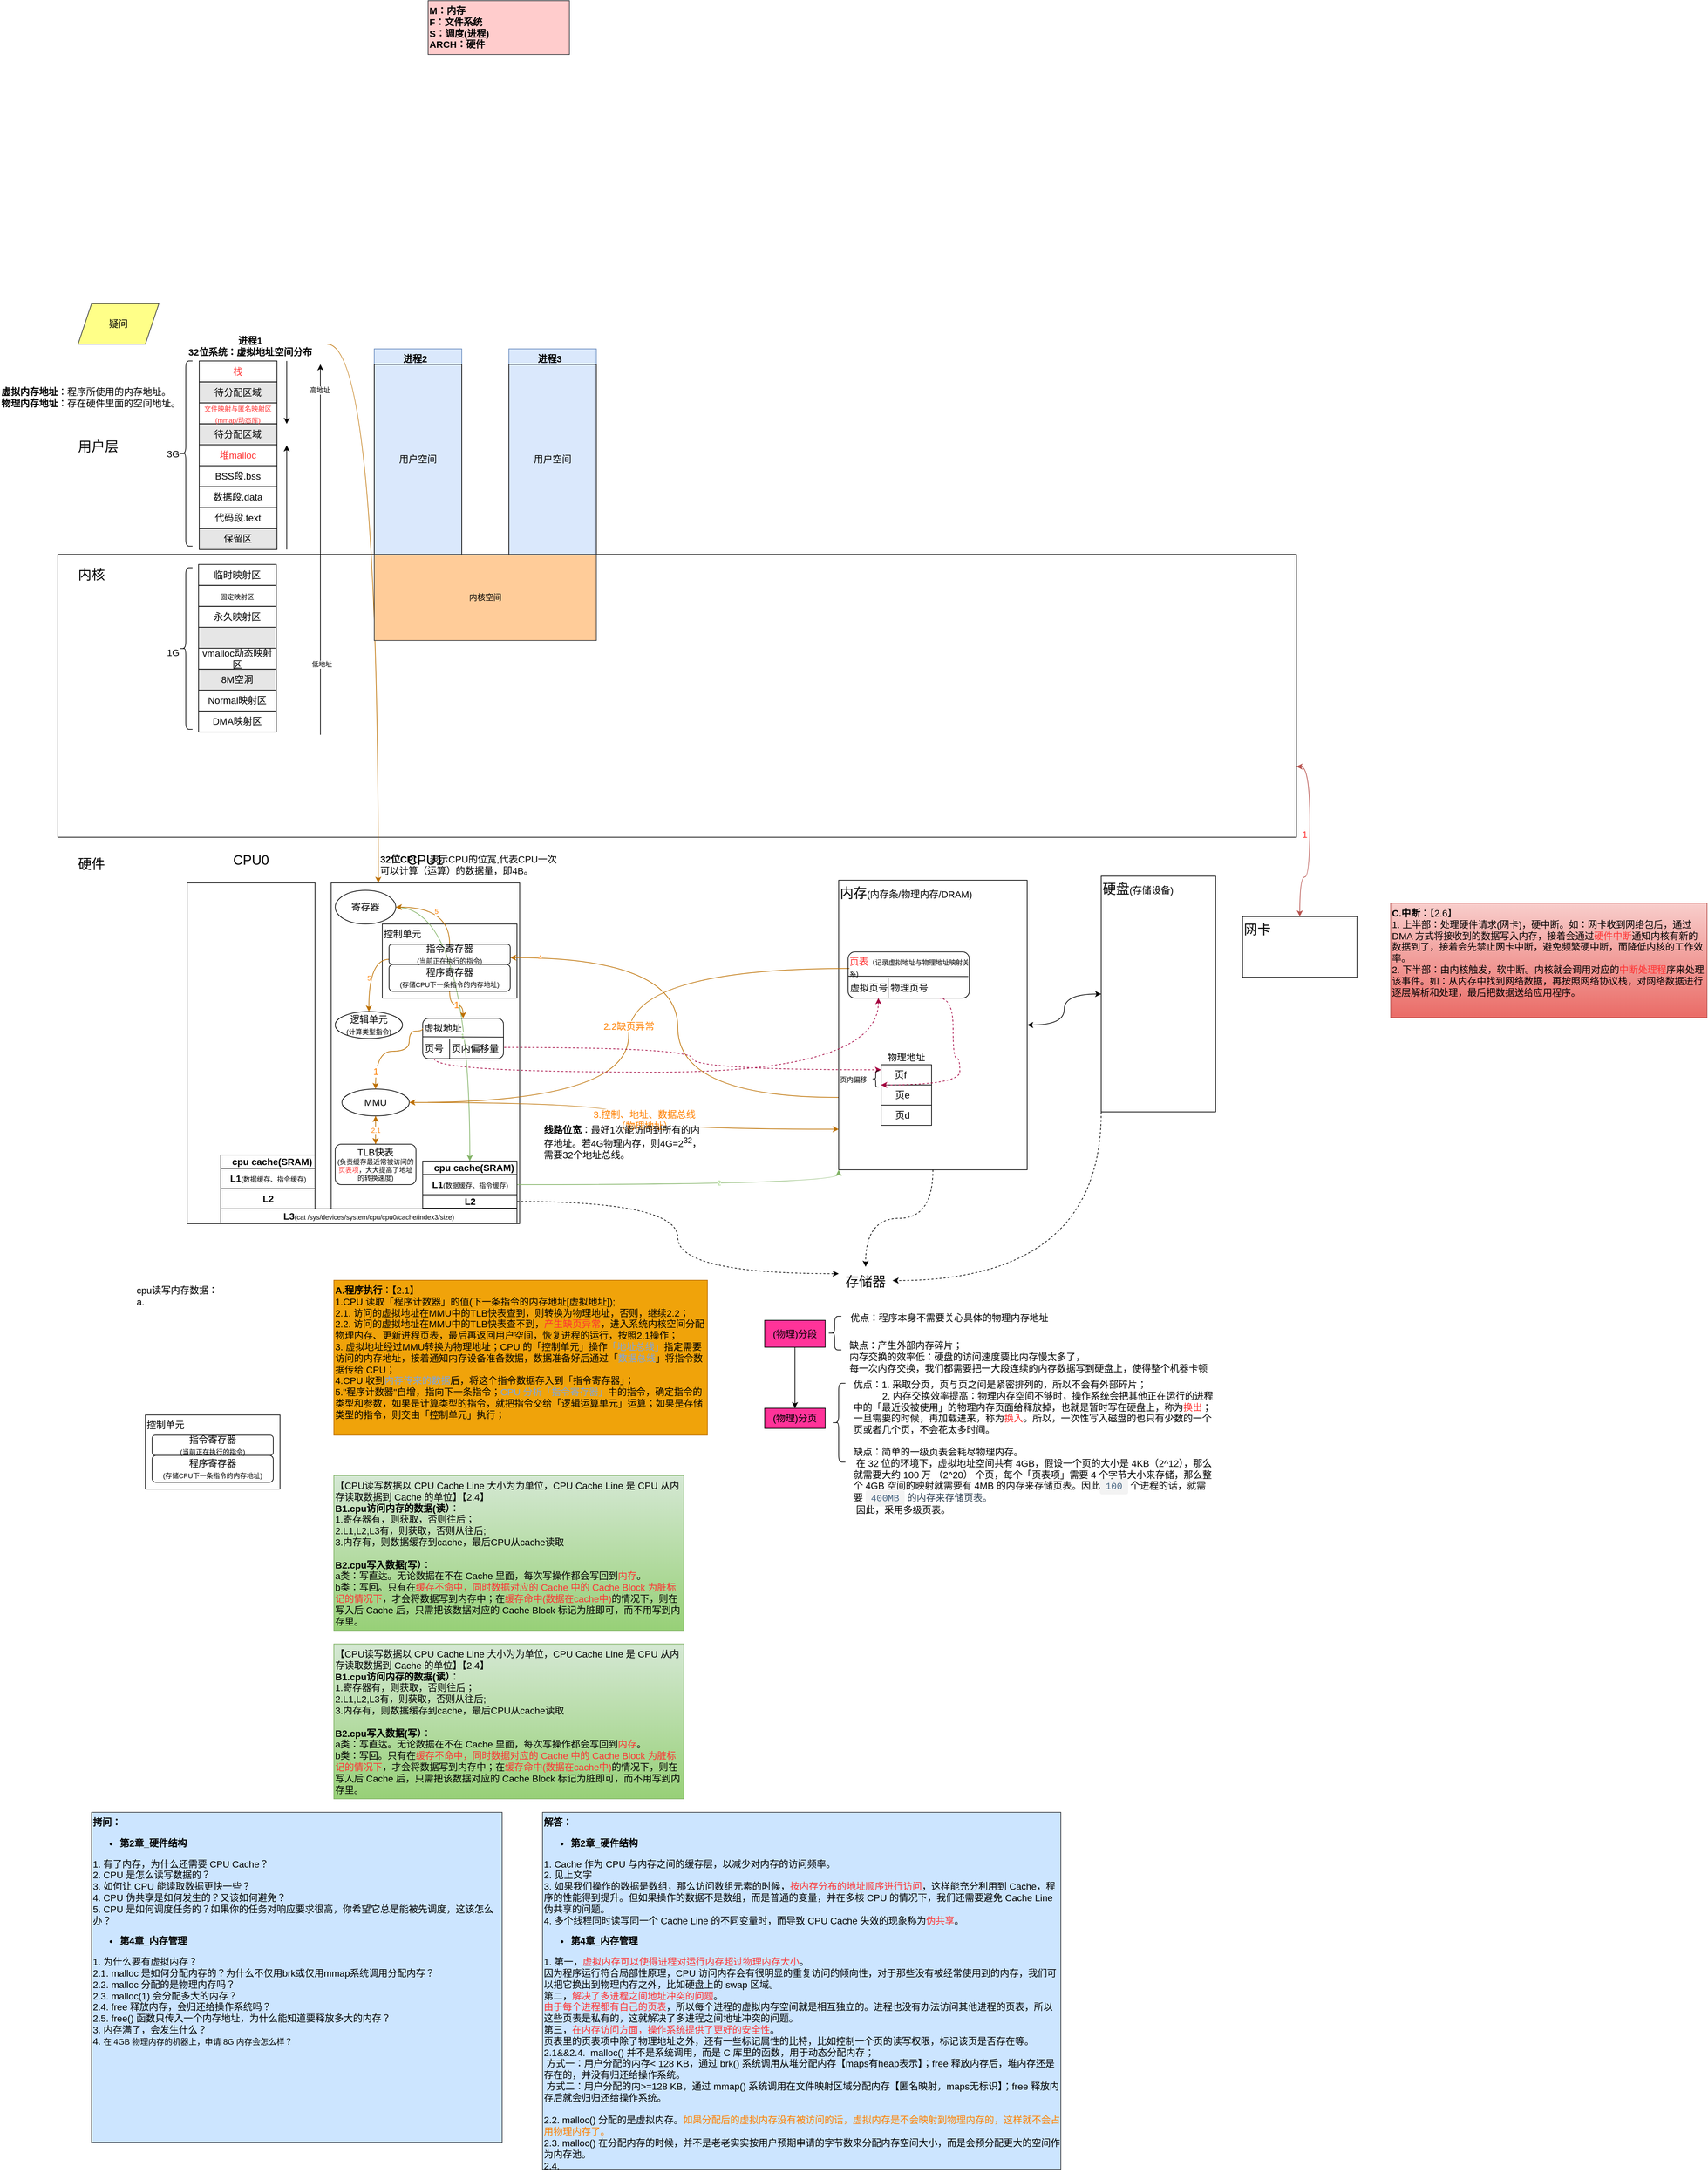<mxfile version="20.8.16" type="github" pages="2">
  <diagram name="第 1 页" id="mb5L1G1VlliarsaCnKUl">
    <mxGraphModel dx="2261" dy="1967" grid="1" gridSize="10" guides="1" tooltips="1" connect="1" arrows="1" fold="1" page="1" pageScale="1" pageWidth="827" pageHeight="1169" math="0" shadow="0">
      <root>
        <mxCell id="0" />
        <mxCell id="1" parent="0" />
        <mxCell id="umqZjqoOpSbpQqLyCYVw-2" value="" style="rounded=0;whiteSpace=wrap;html=1;" vertex="1" parent="1">
          <mxGeometry x="-10" y="522.22" width="1840" height="420" as="geometry" />
        </mxCell>
        <mxCell id="umqZjqoOpSbpQqLyCYVw-13" value="&lt;p style=&quot;&quot;&gt;&lt;span style=&quot;background-color: initial;&quot;&gt;CPU1&lt;/span&gt;&lt;/p&gt;" style="rounded=0;whiteSpace=wrap;html=1;fontSize=20;fillColor=none;align=center;horizontal=1;fontFamily=Helvetica;flipH=0;flipV=1;labelPosition=center;verticalLabelPosition=top;verticalAlign=bottom;" vertex="1" parent="1">
          <mxGeometry x="396" y="1010" width="280" height="506" as="geometry" />
        </mxCell>
        <mxCell id="umqZjqoOpSbpQqLyCYVw-123" value="控制单元" style="rounded=0;whiteSpace=wrap;html=1;fontFamily=Helvetica;fontSize=14;fontColor=#000000;fillColor=none;align=left;verticalAlign=top;" vertex="1" parent="1">
          <mxGeometry x="472" y="1071" width="200" height="110" as="geometry" />
        </mxCell>
        <mxCell id="umqZjqoOpSbpQqLyCYVw-5" value="&lt;font style=&quot;font-size: 20px;&quot;&gt;内核&lt;/font&gt;" style="rounded=0;whiteSpace=wrap;html=1;strokeColor=none;fillColor=none;" vertex="1" parent="1">
          <mxGeometry y="530" width="80" height="41" as="geometry" />
        </mxCell>
        <mxCell id="umqZjqoOpSbpQqLyCYVw-6" value="&lt;font style=&quot;font-size: 20px;&quot;&gt;硬件&lt;/font&gt;" style="rounded=0;whiteSpace=wrap;html=1;strokeColor=none;fillColor=none;" vertex="1" parent="1">
          <mxGeometry y="960" width="80" height="41" as="geometry" />
        </mxCell>
        <mxCell id="umqZjqoOpSbpQqLyCYVw-7" value="&lt;font style=&quot;font-size: 14px;&quot;&gt;cpu读写内存数据：&lt;br&gt;a.&lt;br&gt;&lt;/font&gt;" style="rounded=0;whiteSpace=wrap;html=1;strokeColor=none;fillColor=none;align=left;verticalAlign=top;" vertex="1" parent="1">
          <mxGeometry x="105.46" y="1600" width="210" height="90" as="geometry" />
        </mxCell>
        <mxCell id="umqZjqoOpSbpQqLyCYVw-8" value="&lt;p style=&quot;&quot;&gt;&lt;span style=&quot;background-color: initial;&quot;&gt;CPU0&lt;/span&gt;&lt;/p&gt;" style="rounded=0;whiteSpace=wrap;html=1;fontSize=20;fillColor=none;align=center;horizontal=1;fontFamily=Helvetica;flipH=0;flipV=1;labelPosition=center;verticalLabelPosition=top;verticalAlign=bottom;" vertex="1" parent="1">
          <mxGeometry x="182" y="1010" width="190" height="506" as="geometry" />
        </mxCell>
        <mxCell id="umqZjqoOpSbpQqLyCYVw-142" style="edgeStyle=orthogonalEdgeStyle;curved=1;rounded=0;orthogonalLoop=1;jettySize=auto;html=1;fontFamily=Helvetica;fontSize=10;fontColor=#7EA6E0;startArrow=none;startFill=0;endArrow=classic;endFill=1;fillColor=#d5e8d4;strokeColor=#82b366;gradientColor=#97d077;" edge="1" parent="1" source="umqZjqoOpSbpQqLyCYVw-14" target="umqZjqoOpSbpQqLyCYVw-23">
          <mxGeometry relative="1" as="geometry" />
        </mxCell>
        <mxCell id="umqZjqoOpSbpQqLyCYVw-144" value="1" style="edgeLabel;html=1;align=center;verticalAlign=middle;resizable=0;points=[];fontSize=10;fontFamily=Helvetica;fontColor=#97D077;" vertex="1" connectable="0" parent="umqZjqoOpSbpQqLyCYVw-142">
          <mxGeometry x="0.234" y="-11" relative="1" as="geometry">
            <mxPoint as="offset" />
          </mxGeometry>
        </mxCell>
        <mxCell id="umqZjqoOpSbpQqLyCYVw-14" value="寄存器" style="ellipse;whiteSpace=wrap;html=1;fontFamily=Helvetica;fontSize=14;fillColor=none;" vertex="1" parent="1">
          <mxGeometry x="402" y="1021" width="90" height="50" as="geometry" />
        </mxCell>
        <mxCell id="umqZjqoOpSbpQqLyCYVw-20" value="逻辑单元&lt;br&gt;&lt;font style=&quot;font-size: 10px;&quot;&gt;(计算类型指令)&lt;/font&gt;" style="ellipse;whiteSpace=wrap;html=1;fontFamily=Helvetica;fontSize=14;fillColor=none;" vertex="1" parent="1">
          <mxGeometry x="402" y="1201" width="100" height="40" as="geometry" />
        </mxCell>
        <mxCell id="umqZjqoOpSbpQqLyCYVw-39" style="edgeStyle=orthogonalEdgeStyle;curved=1;rounded=0;orthogonalLoop=1;jettySize=auto;html=1;exitX=0.5;exitY=1;exitDx=0;exitDy=0;dashed=1;fontFamily=Helvetica;fontSize=14;" edge="1" parent="1" source="umqZjqoOpSbpQqLyCYVw-21" target="umqZjqoOpSbpQqLyCYVw-33">
          <mxGeometry relative="1" as="geometry" />
        </mxCell>
        <mxCell id="umqZjqoOpSbpQqLyCYVw-129" style="edgeStyle=orthogonalEdgeStyle;curved=1;rounded=0;orthogonalLoop=1;jettySize=auto;html=1;exitX=0;exitY=0.75;exitDx=0;exitDy=0;entryX=0.95;entryY=0.455;entryDx=0;entryDy=0;entryPerimeter=0;fontFamily=Helvetica;fontSize=10;fontColor=#000000;startArrow=none;startFill=0;endArrow=classic;endFill=1;fillColor=#f0a30a;strokeColor=#BD7000;" edge="1" parent="1" source="umqZjqoOpSbpQqLyCYVw-21" target="umqZjqoOpSbpQqLyCYVw-123">
          <mxGeometry relative="1" as="geometry" />
        </mxCell>
        <mxCell id="umqZjqoOpSbpQqLyCYVw-130" value="4" style="edgeLabel;html=1;align=center;verticalAlign=middle;resizable=0;points=[];fontSize=10;fontFamily=Helvetica;fontColor=#FF8000;" vertex="1" connectable="0" parent="umqZjqoOpSbpQqLyCYVw-129">
          <mxGeometry x="0.179" y="12" relative="1" as="geometry">
            <mxPoint x="-193" y="-38" as="offset" />
          </mxGeometry>
        </mxCell>
        <mxCell id="I6BwEbaGJY3xJRhFpG0U-39" style="edgeStyle=orthogonalEdgeStyle;curved=1;rounded=0;orthogonalLoop=1;jettySize=auto;html=1;entryX=0;entryY=0.5;entryDx=0;entryDy=0;fontFamily=Helvetica;fontSize=14;fontColor=#FF8000;startArrow=classic;startFill=1;endArrow=classic;endFill=1;" edge="1" parent="1" source="umqZjqoOpSbpQqLyCYVw-21" target="umqZjqoOpSbpQqLyCYVw-22">
          <mxGeometry relative="1" as="geometry" />
        </mxCell>
        <mxCell id="umqZjqoOpSbpQqLyCYVw-21" value="&lt;font style=&quot;font-size: 20px;&quot;&gt;内存&lt;/font&gt;&lt;font style=&quot;font-size: 14px;&quot;&gt;(内存条/物理内存/DRAM)&lt;/font&gt;" style="rounded=0;whiteSpace=wrap;html=1;fontFamily=Helvetica;fontSize=14;fillColor=none;align=left;verticalAlign=top;" vertex="1" parent="1">
          <mxGeometry x="1150" y="1006" width="280" height="430" as="geometry" />
        </mxCell>
        <mxCell id="umqZjqoOpSbpQqLyCYVw-40" style="edgeStyle=orthogonalEdgeStyle;curved=1;rounded=0;orthogonalLoop=1;jettySize=auto;html=1;exitX=0;exitY=1;exitDx=0;exitDy=0;entryX=1;entryY=0.5;entryDx=0;entryDy=0;dashed=1;fontFamily=Helvetica;fontSize=14;" edge="1" parent="1" source="umqZjqoOpSbpQqLyCYVw-22" target="umqZjqoOpSbpQqLyCYVw-33">
          <mxGeometry relative="1" as="geometry" />
        </mxCell>
        <mxCell id="umqZjqoOpSbpQqLyCYVw-22" value="&lt;span style=&quot;font-size: 20px;&quot;&gt;硬盘&lt;/span&gt;&lt;font style=&quot;font-size: 14px;&quot;&gt;(存储设备)&lt;/font&gt;" style="rounded=0;whiteSpace=wrap;html=1;fontFamily=Helvetica;fontSize=14;fillColor=none;align=left;verticalAlign=top;" vertex="1" parent="1">
          <mxGeometry x="1540" y="1000" width="170" height="350" as="geometry" />
        </mxCell>
        <mxCell id="umqZjqoOpSbpQqLyCYVw-143" style="edgeStyle=orthogonalEdgeStyle;curved=1;rounded=0;orthogonalLoop=1;jettySize=auto;html=1;entryX=0;entryY=1;entryDx=0;entryDy=0;fontFamily=Helvetica;fontSize=10;fontColor=#7EA6E0;startArrow=none;startFill=0;endArrow=classic;endFill=1;fillColor=#d5e8d4;strokeColor=#82b366;gradientColor=#97d077;" edge="1" parent="1" source="umqZjqoOpSbpQqLyCYVw-23" target="umqZjqoOpSbpQqLyCYVw-21">
          <mxGeometry relative="1" as="geometry" />
        </mxCell>
        <mxCell id="umqZjqoOpSbpQqLyCYVw-145" value="2" style="edgeLabel;html=1;align=center;verticalAlign=middle;resizable=0;points=[];fontSize=10;fontFamily=Helvetica;fontColor=#97D077;" vertex="1" connectable="0" parent="umqZjqoOpSbpQqLyCYVw-143">
          <mxGeometry x="0.198" y="3" relative="1" as="geometry">
            <mxPoint as="offset" />
          </mxGeometry>
        </mxCell>
        <mxCell id="umqZjqoOpSbpQqLyCYVw-23" value="&amp;nbsp; &amp;nbsp;cpu cache(SRAM)" style="swimlane;childLayout=stackLayout;resizeParent=1;resizeParentMax=0;horizontal=1;startSize=20;horizontalStack=0;html=1;fontFamily=Helvetica;fontSize=14;fillColor=none;" vertex="1" parent="1">
          <mxGeometry x="532" y="1423" width="140" height="70" as="geometry">
            <mxRectangle x="420" y="1420" width="160" height="30" as="alternateBounds" />
          </mxGeometry>
        </mxCell>
        <mxCell id="umqZjqoOpSbpQqLyCYVw-24" value="L1&lt;span style=&quot;font-weight: normal;&quot;&gt;&lt;font style=&quot;font-size: 10px;&quot;&gt;(数据缓存、指令缓存)&lt;/font&gt;&lt;/span&gt;" style="swimlane;startSize=180;horizontal=1;html=1;fontFamily=Helvetica;fontSize=14;fillColor=none;" vertex="1" parent="umqZjqoOpSbpQqLyCYVw-23">
          <mxGeometry y="20" width="140" height="30" as="geometry" />
        </mxCell>
        <mxCell id="umqZjqoOpSbpQqLyCYVw-25" value="L2" style="swimlane;startSize=180;horizontal=1;html=1;fontFamily=Helvetica;fontSize=14;fillColor=none;" vertex="1" parent="umqZjqoOpSbpQqLyCYVw-23">
          <mxGeometry y="50" width="140" height="20" as="geometry" />
        </mxCell>
        <mxCell id="umqZjqoOpSbpQqLyCYVw-27" style="edgeStyle=orthogonalEdgeStyle;rounded=0;orthogonalLoop=1;jettySize=auto;html=1;exitX=0.5;exitY=1;exitDx=0;exitDy=0;fontFamily=Helvetica;fontSize=14;" edge="1" parent="umqZjqoOpSbpQqLyCYVw-23" source="umqZjqoOpSbpQqLyCYVw-25" target="umqZjqoOpSbpQqLyCYVw-25">
          <mxGeometry relative="1" as="geometry" />
        </mxCell>
        <mxCell id="umqZjqoOpSbpQqLyCYVw-70" style="edgeStyle=orthogonalEdgeStyle;curved=1;rounded=0;orthogonalLoop=1;jettySize=auto;html=1;exitX=0.5;exitY=1;exitDx=0;exitDy=0;entryX=0.5;entryY=0;entryDx=0;entryDy=0;dashed=1;fontFamily=Helvetica;fontSize=14;fontColor=#FF3333;strokeColor=none;endArrow=blockThin;endFill=1;" edge="1" parent="1" source="umqZjqoOpSbpQqLyCYVw-28">
          <mxGeometry relative="1" as="geometry">
            <mxPoint x="462" y="1386" as="targetPoint" />
          </mxGeometry>
        </mxCell>
        <mxCell id="I6BwEbaGJY3xJRhFpG0U-53" value="" style="edgeStyle=orthogonalEdgeStyle;curved=1;rounded=0;orthogonalLoop=1;jettySize=auto;html=1;strokeColor=#FF8000;fontFamily=Helvetica;fontSize=14;fontColor=#FF3333;startArrow=none;startFill=0;endArrow=classic;endFill=1;" edge="1" parent="1" source="umqZjqoOpSbpQqLyCYVw-28" target="I6BwEbaGJY3xJRhFpG0U-35">
          <mxGeometry relative="1" as="geometry" />
        </mxCell>
        <mxCell id="umqZjqoOpSbpQqLyCYVw-28" value="MMU" style="ellipse;whiteSpace=wrap;html=1;fontFamily=Helvetica;fontSize=14;fillColor=none;" vertex="1" parent="1">
          <mxGeometry x="412" y="1316" width="100" height="40" as="geometry" />
        </mxCell>
        <mxCell id="umqZjqoOpSbpQqLyCYVw-33" value="&lt;span style=&quot;font-size: 20px;&quot;&gt;存储器&lt;/span&gt;" style="rounded=0;whiteSpace=wrap;html=1;strokeColor=none;fillColor=none;" vertex="1" parent="1">
          <mxGeometry x="1150" y="1580" width="80" height="41" as="geometry" />
        </mxCell>
        <mxCell id="umqZjqoOpSbpQqLyCYVw-35" style="edgeStyle=orthogonalEdgeStyle;rounded=0;orthogonalLoop=1;jettySize=auto;html=1;entryX=0;entryY=0.25;entryDx=0;entryDy=0;fontFamily=Helvetica;fontSize=14;curved=1;dashed=1;" edge="1" parent="1" source="umqZjqoOpSbpQqLyCYVw-25" target="umqZjqoOpSbpQqLyCYVw-33">
          <mxGeometry relative="1" as="geometry" />
        </mxCell>
        <mxCell id="umqZjqoOpSbpQqLyCYVw-128" value="2.1" style="edgeStyle=orthogonalEdgeStyle;curved=1;rounded=0;orthogonalLoop=1;jettySize=auto;html=1;entryX=0.5;entryY=1;entryDx=0;entryDy=0;fontFamily=Helvetica;fontSize=10;fontColor=#FF8000;startArrow=classic;startFill=1;endArrow=classic;endFill=1;exitX=0.5;exitY=0;exitDx=0;exitDy=0;fillColor=#f0a30a;strokeColor=#BD7000;" edge="1" parent="1" source="I6BwEbaGJY3xJRhFpG0U-35" target="umqZjqoOpSbpQqLyCYVw-28">
          <mxGeometry relative="1" as="geometry">
            <mxPoint x="462" y="1386" as="sourcePoint" />
            <mxPoint as="offset" />
          </mxGeometry>
        </mxCell>
        <mxCell id="umqZjqoOpSbpQqLyCYVw-76" value="&lt;span style=&quot;font-size: 20px;&quot;&gt;用户层&lt;/span&gt;" style="rounded=0;whiteSpace=wrap;html=1;strokeColor=none;fillColor=none;" vertex="1" parent="1">
          <mxGeometry x="10" y="340" width="80" height="41" as="geometry" />
        </mxCell>
        <mxCell id="umqZjqoOpSbpQqLyCYVw-79" value="&lt;font style=&quot;font-size: 14px;&quot;&gt;&lt;b&gt;32位CPU&lt;/b&gt;：表示CPU的位宽,代表CPU一次可以计算（运算）的数据量，即4B。&lt;br&gt;&lt;br&gt;&lt;/font&gt;" style="rounded=0;whiteSpace=wrap;html=1;strokeColor=none;fillColor=none;align=left;verticalAlign=top;" vertex="1" parent="1">
          <mxGeometry x="467" y="960" width="270" height="50" as="geometry" />
        </mxCell>
        <mxCell id="umqZjqoOpSbpQqLyCYVw-115" value="&lt;font style=&quot;font-size: 14px;&quot;&gt;&lt;b&gt;A.程序执行&lt;/b&gt;：【2.1】&lt;br&gt;1.CPU 读取「程序计数器」的值(下一条指令的内存地址[虚拟地址]);&lt;br&gt;2.1. 访问的虚拟地址在MMU中的TLB快表查到，则转换为物理地址，否则，继续2.2；&lt;br&gt;2.2. 访问的虚拟地址在MMU中的TLB快表查不到，&lt;font color=&quot;#ff3333&quot;&gt;产生缺页异常&lt;/font&gt;，进入系统内核空间分配物理内存、更新进程页表，最后再返回用户空间，恢复进程的运行，按照2.1操作；&lt;br&gt;3. 虚拟地址经过MMU转换为物理地址；CPU 的「控制单元」操作&lt;font color=&quot;#7ea6e0&quot;&gt;「地址总线」&lt;/font&gt;指定需要访问的内存地址，接着通知内存设备准备数据，数据准备好后通过「&lt;font color=&quot;#7ea6e0&quot;&gt;数据总线&lt;/font&gt;」将指令数据传给 CPU；&lt;br&gt;4.CPU 收到&lt;font color=&quot;#7ea6e0&quot;&gt;内存传来的数据&lt;/font&gt;后，将这个指令数据存入到「指令寄存器」；&lt;br&gt;5.&quot;程序计数器&quot;自增，指向下一条指令；&lt;font color=&quot;#7ea6e0&quot;&gt;CPU 分析「指令寄存器」&lt;/font&gt;中的指令，确定指令的类型和参数，如果是计算类型的指令，就把指令交给「逻辑运算单元」运算；如果是存储类型的指令，则交由「控制单元」执行；&lt;br&gt;&lt;/font&gt;" style="rounded=0;whiteSpace=wrap;html=1;strokeColor=#BD7000;fillColor=#f0a30a;align=left;verticalAlign=top;fontColor=#000000;" vertex="1" parent="1">
          <mxGeometry x="400" y="1600" width="555" height="230" as="geometry" />
        </mxCell>
        <mxCell id="umqZjqoOpSbpQqLyCYVw-117" value="" style="group" vertex="1" connectable="0" parent="1">
          <mxGeometry x="130" y="1800" width="190" height="110" as="geometry" />
        </mxCell>
        <mxCell id="umqZjqoOpSbpQqLyCYVw-118" value="指令寄存器&lt;br&gt;&lt;font style=&quot;font-size: 10px;&quot;&gt;(当前正在执行的指令)&lt;/font&gt;" style="rounded=1;whiteSpace=wrap;html=1;fontFamily=Helvetica;fontSize=14;fontColor=#000000;fillColor=none;" vertex="1" parent="umqZjqoOpSbpQqLyCYVw-117">
          <mxGeometry y="30" width="180" height="30" as="geometry" />
        </mxCell>
        <mxCell id="umqZjqoOpSbpQqLyCYVw-119" value="程序寄存器&lt;br&gt;&lt;font style=&quot;font-size: 10px;&quot;&gt;(存储CPU下一条指令的内存地址)&lt;/font&gt;" style="rounded=1;whiteSpace=wrap;html=1;fontFamily=Helvetica;fontSize=14;fontColor=#000000;fillColor=none;" vertex="1" parent="umqZjqoOpSbpQqLyCYVw-117">
          <mxGeometry y="60" width="180" height="40" as="geometry" />
        </mxCell>
        <mxCell id="umqZjqoOpSbpQqLyCYVw-116" value="控制单元" style="rounded=0;whiteSpace=wrap;html=1;fontFamily=Helvetica;fontSize=14;fontColor=#000000;fillColor=none;align=left;verticalAlign=top;" vertex="1" parent="umqZjqoOpSbpQqLyCYVw-117">
          <mxGeometry x="-10" width="200" height="110" as="geometry" />
        </mxCell>
        <mxCell id="umqZjqoOpSbpQqLyCYVw-131" style="edgeStyle=orthogonalEdgeStyle;curved=1;rounded=0;orthogonalLoop=1;jettySize=auto;html=1;fontFamily=Helvetica;fontSize=10;fontColor=#000000;startArrow=none;startFill=0;endArrow=classic;endFill=1;exitX=0;exitY=0.75;exitDx=0;exitDy=0;fillColor=#f0a30a;strokeColor=#BD7000;" edge="1" parent="1" source="umqZjqoOpSbpQqLyCYVw-121" target="umqZjqoOpSbpQqLyCYVw-20">
          <mxGeometry relative="1" as="geometry">
            <Array as="points">
              <mxPoint x="452" y="1124" />
            </Array>
          </mxGeometry>
        </mxCell>
        <mxCell id="umqZjqoOpSbpQqLyCYVw-132" value="5" style="edgeLabel;html=1;align=center;verticalAlign=middle;resizable=0;points=[];fontSize=10;fontFamily=Helvetica;fontColor=#FF8000;" vertex="1" connectable="0" parent="umqZjqoOpSbpQqLyCYVw-131">
          <mxGeometry x="-0.004" y="7" relative="1" as="geometry">
            <mxPoint x="-7" y="4" as="offset" />
          </mxGeometry>
        </mxCell>
        <mxCell id="umqZjqoOpSbpQqLyCYVw-139" style="edgeStyle=orthogonalEdgeStyle;curved=1;rounded=0;orthogonalLoop=1;jettySize=auto;html=1;entryX=1;entryY=0.5;entryDx=0;entryDy=0;fontFamily=Helvetica;fontSize=10;fontColor=#000000;startArrow=none;startFill=0;endArrow=classic;endFill=1;fillColor=#f0a30a;strokeColor=#BD7000;" edge="1" parent="1" source="umqZjqoOpSbpQqLyCYVw-121" target="umqZjqoOpSbpQqLyCYVw-14">
          <mxGeometry relative="1" as="geometry" />
        </mxCell>
        <mxCell id="umqZjqoOpSbpQqLyCYVw-140" value="&lt;font color=&quot;#ff8000&quot;&gt;5&lt;/font&gt;" style="edgeLabel;html=1;align=center;verticalAlign=middle;resizable=0;points=[];fontSize=10;fontFamily=Helvetica;fontColor=#000000;" vertex="1" connectable="0" parent="umqZjqoOpSbpQqLyCYVw-139">
          <mxGeometry x="-0.352" y="17" relative="1" as="geometry">
            <mxPoint x="-3" y="-6" as="offset" />
          </mxGeometry>
        </mxCell>
        <mxCell id="umqZjqoOpSbpQqLyCYVw-121" value="指令寄存器&lt;br&gt;&lt;font style=&quot;font-size: 10px;&quot;&gt;(当前正在执行的指令)&lt;/font&gt;" style="rounded=1;whiteSpace=wrap;html=1;fontFamily=Helvetica;fontSize=14;fontColor=#000000;fillColor=none;" vertex="1" parent="1">
          <mxGeometry x="482" y="1101" width="180" height="30" as="geometry" />
        </mxCell>
        <mxCell id="I6BwEbaGJY3xJRhFpG0U-74" value="1" style="edgeStyle=orthogonalEdgeStyle;curved=1;rounded=0;orthogonalLoop=1;jettySize=auto;html=1;strokeColor=#BD7000;fontFamily=Helvetica;fontSize=14;fontColor=#FF8000;startArrow=none;startFill=0;endArrow=classic;endFill=1;fillColor=#f0a30a;" edge="1" parent="1" source="umqZjqoOpSbpQqLyCYVw-122" target="I6BwEbaGJY3xJRhFpG0U-66">
          <mxGeometry relative="1" as="geometry" />
        </mxCell>
        <mxCell id="umqZjqoOpSbpQqLyCYVw-122" value="程序寄存器&lt;br&gt;&lt;font style=&quot;font-size: 10px;&quot;&gt;(存储CPU下一条指令的内存地址)&lt;/font&gt;" style="rounded=1;whiteSpace=wrap;html=1;fontFamily=Helvetica;fontSize=14;fontColor=#000000;fillColor=none;" vertex="1" parent="1">
          <mxGeometry x="482" y="1131" width="180" height="40" as="geometry" />
        </mxCell>
        <mxCell id="umqZjqoOpSbpQqLyCYVw-133" value="&amp;nbsp; &amp;nbsp;cpu cache(SRAM)" style="swimlane;childLayout=stackLayout;resizeParent=1;resizeParentMax=0;horizontal=1;startSize=20;horizontalStack=0;html=1;fontFamily=Helvetica;fontSize=14;fillColor=none;" vertex="1" parent="1">
          <mxGeometry x="232" y="1414" width="140" height="80" as="geometry">
            <mxRectangle x="420" y="1420" width="160" height="30" as="alternateBounds" />
          </mxGeometry>
        </mxCell>
        <mxCell id="umqZjqoOpSbpQqLyCYVw-134" value="L1&lt;span style=&quot;font-weight: normal;&quot;&gt;&lt;font style=&quot;font-size: 10px;&quot;&gt;(数据缓存、指令缓存)&lt;/font&gt;&lt;/span&gt;" style="swimlane;startSize=180;horizontal=1;html=1;fontFamily=Helvetica;fontSize=14;fillColor=none;" vertex="1" parent="umqZjqoOpSbpQqLyCYVw-133">
          <mxGeometry y="20" width="140" height="30" as="geometry" />
        </mxCell>
        <mxCell id="umqZjqoOpSbpQqLyCYVw-135" value="L2" style="swimlane;startSize=180;horizontal=1;html=1;fontFamily=Helvetica;fontSize=14;fillColor=none;" vertex="1" parent="umqZjqoOpSbpQqLyCYVw-133">
          <mxGeometry y="50" width="140" height="30" as="geometry" />
        </mxCell>
        <mxCell id="umqZjqoOpSbpQqLyCYVw-136" style="edgeStyle=orthogonalEdgeStyle;rounded=0;orthogonalLoop=1;jettySize=auto;html=1;exitX=0.5;exitY=1;exitDx=0;exitDy=0;fontFamily=Helvetica;fontSize=14;" edge="1" parent="umqZjqoOpSbpQqLyCYVw-133" source="umqZjqoOpSbpQqLyCYVw-135" target="umqZjqoOpSbpQqLyCYVw-135">
          <mxGeometry relative="1" as="geometry" />
        </mxCell>
        <mxCell id="umqZjqoOpSbpQqLyCYVw-137" value="&lt;b&gt;&lt;font style=&quot;font-size: 14px;&quot;&gt;L3&lt;/font&gt;&lt;/b&gt;(cat /sys/devices/system/cpu/cpu0/cache/index3/size)" style="rounded=0;whiteSpace=wrap;html=1;fontFamily=Helvetica;fontSize=10;" vertex="1" parent="1">
          <mxGeometry x="232" y="1494" width="440" height="22" as="geometry" />
        </mxCell>
        <mxCell id="umqZjqoOpSbpQqLyCYVw-63" value="3.控制、地址、数据总线&lt;br&gt;&lt;font&gt;（物理地址）&lt;/font&gt;" style="edgeStyle=orthogonalEdgeStyle;curved=1;rounded=0;orthogonalLoop=1;jettySize=auto;html=1;entryX=0;entryY=0.86;entryDx=0;entryDy=0;entryPerimeter=0;fontFamily=Helvetica;fontSize=14;fontColor=#FF8000;exitX=1;exitY=0.5;exitDx=0;exitDy=0;startArrow=none;startFill=0;fillColor=#f0a30a;strokeColor=#BD7000;" edge="1" parent="1" source="umqZjqoOpSbpQqLyCYVw-28" target="umqZjqoOpSbpQqLyCYVw-21">
          <mxGeometry x="0.017" y="30" relative="1" as="geometry">
            <mxPoint as="offset" />
          </mxGeometry>
        </mxCell>
        <mxCell id="umqZjqoOpSbpQqLyCYVw-80" value="&lt;font style=&quot;font-size: 14px;&quot;&gt;&lt;b&gt;线路位宽&lt;/b&gt;：最好1次能访问到所有的内存地址。若4G物理内存，则4G=2&lt;sup&gt;32&lt;/sup&gt;，需要32个地址总线。&lt;br&gt;&lt;/font&gt;" style="rounded=0;whiteSpace=wrap;html=1;strokeColor=none;fillColor=none;align=left;verticalAlign=top;" vertex="1" parent="1">
          <mxGeometry x="710" y="1362" width="240" height="60" as="geometry" />
        </mxCell>
        <mxCell id="umqZjqoOpSbpQqLyCYVw-141" value="&lt;font style=&quot;font-size: 14px;&quot;&gt;【CPU读写数据以 CPU Cache Line 大小为为单位，CPU Cache Line 是 CPU 从内存读取数据到 Cache 的单位】【2.4】&lt;b&gt;&lt;br&gt;B1.cpu访问内存的数据(读）&lt;/b&gt;：&lt;br&gt;1.寄存器有，则获取，否则往后；&lt;br&gt;2.L1,L2,L3有，则获取，否则从往后;&lt;br&gt;3.内存有，则数据缓存到cache，最后CPU从cache读取&lt;br&gt;&lt;br&gt;&lt;b style=&quot;border-color: var(--border-color);&quot;&gt;B2.cpu写入数据(写）&lt;/b&gt;：&lt;br style=&quot;border-color: var(--border-color);&quot;&gt;a类：写直达。无论数据在不在 Cache 里面，每次写操作都会写回到&lt;font style=&quot;border-color: var(--border-color);&quot; color=&quot;#ff3333&quot;&gt;内存&lt;/font&gt;。&lt;br style=&quot;border-color: var(--border-color);&quot;&gt;b类：写回。只有在&lt;font style=&quot;border-color: var(--border-color);&quot; color=&quot;#ff3333&quot;&gt;缓存不命中，同时数据对应的 Cache 中的 Cache Block 为脏标记的情况下&lt;/font&gt;，才会将数据写到内存中；在&lt;font style=&quot;border-color: var(--border-color);&quot; color=&quot;#ff3333&quot;&gt;缓存命中(数据在cache中)&lt;/font&gt;的情况下，则在写入后 Cache 后，只需把该数据对应的 Cache Block 标记为脏即可，而不用写到内存里。&lt;br style=&quot;border-color: var(--border-color);&quot;&gt;&lt;/font&gt;" style="rounded=0;whiteSpace=wrap;html=1;strokeColor=#82b366;fillColor=#d5e8d4;align=left;verticalAlign=top;gradientColor=#97d077;" vertex="1" parent="1">
          <mxGeometry x="400" y="1890" width="520" height="230" as="geometry" />
        </mxCell>
        <mxCell id="umqZjqoOpSbpQqLyCYVw-147" value="&lt;font style=&quot;font-size: 14px;&quot;&gt;&lt;b&gt;拷问：&lt;br&gt;&lt;ul&gt;&lt;li&gt;&lt;font style=&quot;&quot;&gt;&lt;b&gt;第2章_硬件结构&lt;/b&gt;&lt;/font&gt;&lt;/li&gt;&lt;/ul&gt;&lt;/b&gt;&lt;div style=&quot;&quot;&gt;&lt;span style=&quot;font-size: 14px;&quot;&gt;1. 有了内存，为什么还需要 CPU Cache？&lt;/span&gt;&lt;/div&gt;&lt;div style=&quot;&quot;&gt;&lt;span style=&quot;font-size: 14px;&quot;&gt;2. CPU 是怎么读写数据的？&lt;/span&gt;&lt;/div&gt;&lt;div style=&quot;&quot;&gt;&lt;span style=&quot;font-size: 14px;&quot;&gt;3. 如何让 CPU 能读取数据更快一些？&lt;/span&gt;&lt;/div&gt;&lt;div style=&quot;&quot;&gt;&lt;span style=&quot;font-size: 14px;&quot;&gt;4. CPU 伪共享是如何发生的？又该如何避免？&lt;/span&gt;&lt;/div&gt;&lt;div style=&quot;&quot;&gt;&lt;span style=&quot;font-size: 14px;&quot;&gt;5. CPU 是如何调度任务的？如果你的任务对响应要求很高，你希望它总是能被先调度，这该怎么办？&lt;/span&gt;&lt;/div&gt;&lt;div style=&quot;&quot;&gt;&lt;ul&gt;&lt;li&gt;&lt;span style=&quot;font-size: 14px;&quot;&gt;&lt;b&gt;第4章_内存管理&lt;/b&gt;&lt;/span&gt;&lt;/li&gt;&lt;/ul&gt;&lt;/div&gt;&lt;div style=&quot;&quot;&gt;&lt;span style=&quot;font-size: 14px;&quot;&gt;1. 为什么要有虚拟内存？&lt;/span&gt;&lt;/div&gt;&lt;div style=&quot;&quot;&gt;&lt;div&gt;2.1. malloc 是如何分配内存的？为什么不仅用brk或仅用mmap系统调用分配内存？&lt;/div&gt;&lt;div&gt;2.2. malloc 分配的是物理内存吗？&lt;/div&gt;&lt;div&gt;2.3. malloc(1) 会分配多大的内存？&lt;/div&gt;&lt;div&gt;2.4. free 释放内存，会归还给操作系统吗？&lt;/div&gt;&lt;div&gt;2.5. free() 函数只传入一个内存地址，为什么能知道要释放多大的内存？&lt;/div&gt;&lt;/div&gt;&lt;div style=&quot;&quot;&gt;&lt;span style=&quot;font-size: 14px;&quot;&gt;3. 内存满了，会发生什么？&lt;/span&gt;&lt;/div&gt;&lt;/font&gt;&lt;span style=&quot;font-size: 14px;&quot;&gt;4.&amp;nbsp;&lt;/span&gt;在 4GB 物理内存的机器上，申请 8G 内存会怎么样？" style="rounded=0;whiteSpace=wrap;html=1;strokeColor=#36393d;fillColor=#cce5ff;align=left;verticalAlign=top;" vertex="1" parent="1">
          <mxGeometry x="40" y="2390" width="610" height="490" as="geometry" />
        </mxCell>
        <mxCell id="umqZjqoOpSbpQqLyCYVw-149" value="&lt;font style=&quot;font-size: 14px;&quot;&gt;&lt;font style=&quot;font-size: 14px;&quot;&gt;&lt;b style=&quot;&quot;&gt;解答：&lt;br&gt;&lt;ul style=&quot;&quot;&gt;&lt;li&gt;&lt;font style=&quot;font-size: 14px;&quot;&gt;&lt;b&gt;第2章_硬件结构&lt;/b&gt;&lt;/font&gt;&amp;nbsp;&lt;/li&gt;&lt;/ul&gt;&lt;/b&gt;&lt;/font&gt;1. Cache 作为 CPU 与内存之间的缓存层，以减少对内存的访问频率。&lt;br&gt;2. 见上文字&lt;br&gt;3.&amp;nbsp;如果我们操作的数据是数组，那么访问数组元素的时候，&lt;font style=&quot;font-size: 14px;&quot; color=&quot;#ff3333&quot;&gt;按内存分布的地址顺序进行访问&lt;/font&gt;，这样能充分利用到 Cache，程序的性能得到提升。但如果操作的数据不是数组，而是普通的变量，并在多核 CPU 的情况下，我们还需要避免 Cache Line 伪共享的问题。&lt;br&gt;4.&amp;nbsp;多个线程同时读写同一个 Cache Line 的不同变量时，而导致 CPU Cache 失效的现象称为&lt;font style=&quot;font-size: 14px;&quot; color=&quot;#ff3333&quot;&gt;伪共享&lt;/font&gt;。&lt;br&gt;&lt;/font&gt;&lt;ul style=&quot;border-color: var(--border-color); font-size: 14px;&quot;&gt;&lt;li style=&quot;border-color: var(--border-color);&quot;&gt;&lt;b style=&quot;border-color: var(--border-color);&quot;&gt;&lt;font style=&quot;font-size: 14px;&quot;&gt;第4章_内存管理&lt;/font&gt;&lt;/b&gt;&lt;/li&gt;&lt;/ul&gt;&lt;p style=&quot;font-size: 14px;&quot;&gt;&lt;/p&gt;&lt;div style=&quot;font-size: 14px;&quot;&gt;&lt;font style=&quot;font-size: 14px;&quot;&gt;1.&amp;nbsp;第一，&lt;font style=&quot;font-size: 14px;&quot; color=&quot;#ff3333&quot;&gt;虚拟内存可以使得进程对运行内存超过物理内存大小&lt;/font&gt;。&lt;/font&gt;&lt;/div&gt;&lt;font style=&quot;font-size: 14px;&quot;&gt;&lt;span style=&quot;background-color: initial;&quot;&gt;因为程序运行符合局部性原理，CPU 访问内存会有很明显的重复访问的倾向性，对于那些没有被经常使用到的内存，我们可以把它换出到物理内存之外，比如硬盘上的 swap 区域。&lt;/span&gt;&lt;br&gt;&lt;span style=&quot;background-color: initial;&quot;&gt;第二，&lt;/span&gt;&lt;font style=&quot;background-color: initial; font-size: 14px;&quot; color=&quot;#ff3333&quot;&gt;解决了多进程之间地址冲突的问题&lt;/font&gt;&lt;span style=&quot;background-color: initial;&quot;&gt;。&lt;/span&gt;&lt;br&gt;&lt;span style=&quot;background-color: initial;&quot;&gt;&lt;font style=&quot;font-size: 14px;&quot; color=&quot;#ff3333&quot;&gt;由于每个进程都有自己的页表&lt;/font&gt;，所以每个进程的虚拟内存空间就是相互独立的。进程也没有办法访问其他进程的页表，所以这些页表是私有的，这就解决了多进程之间地址冲突的问题。&lt;/span&gt;&lt;br&gt;&lt;span style=&quot;background-color: initial;&quot;&gt;第三，&lt;/span&gt;&lt;font style=&quot;background-color: initial; font-size: 14px;&quot; color=&quot;#ff3333&quot;&gt;在内存访问方面，操作系统提供了更好的安全性&lt;/font&gt;&lt;span style=&quot;background-color: initial;&quot;&gt;。&lt;/span&gt;&lt;br&gt;&lt;/font&gt;&lt;div style=&quot;font-size: 14px;&quot;&gt;&lt;font style=&quot;font-size: 14px;&quot;&gt;页表里的页表项中除了物理地址之外，还有一些标记属性的比特，比如控制一个页的读写权限，标记该页是否存在等。&lt;/font&gt;&lt;/div&gt;&lt;div style=&quot;font-size: 14px;&quot;&gt;&lt;font style=&quot;font-size: 14px;&quot;&gt;2.1&amp;amp;&amp;amp;2.4.&amp;nbsp;&amp;nbsp;malloc() 并不是系统调用，而是 C 库里的函数，用于动态分配内存；&lt;/font&gt;&lt;/div&gt;&lt;font style=&quot;&quot;&gt;&lt;span style=&quot;font-size: 14px;&quot;&gt;&lt;span style=&quot;white-space: pre;&quot;&gt;	&lt;/span&gt;方式一：用户分配的内存&amp;lt; 128 KB，通过 brk() 系统调用从堆分配内存【maps有heap表示】；free 释放内存后，堆内存还是存在的，并没有归还给操作系统。&lt;/span&gt;&lt;/font&gt;&lt;font style=&quot;font-size: 14px;&quot;&gt;&amp;nbsp;&lt;br&gt;&lt;span style=&quot;white-space: pre;&quot;&gt;	&lt;/span&gt;方式二：用户分配的内&amp;gt;=128 KB，通过 mmap() 系统调用在文件映射区域分配内存【匿名映射，maps无标识】；free 释放内存后就会归归还给操作系统。&lt;br&gt;&lt;span style=&quot;white-space: pre;&quot;&gt;	&lt;/span&gt;&lt;br&gt;&lt;/font&gt;&lt;div style=&quot;font-size: 14px;&quot;&gt;&lt;/div&gt;&lt;div style=&quot;font-size: 14px;&quot;&gt;&lt;font style=&quot;font-size: 14px;&quot;&gt;2.2. malloc() 分配的是虚拟内存。&lt;font color=&quot;#ff8000&quot;&gt;如果分配后的虚拟内存没有被访问的话，虚拟内存是不会映射到物理内存的，这样就不会占用物理内存了。&lt;/font&gt;&lt;/font&gt;&lt;/div&gt;&lt;div style=&quot;font-size: 14px;&quot;&gt;&lt;font style=&quot;font-size: 14px;&quot;&gt;2.3.&amp;nbsp;malloc() 在分配内存的时候，并不是老老实实按用户预期申请的字节数来分配内存空间大小，而是会预分配更大的空间作为内存池。&lt;/font&gt;&lt;/div&gt;&lt;div style=&quot;font-size: 14px;&quot;&gt;&lt;font style=&quot;font-size: 14px;&quot;&gt;2.4.&amp;nbsp;&lt;/font&gt;&lt;/div&gt;&lt;p&gt;&lt;/p&gt;" style="rounded=0;whiteSpace=wrap;html=1;strokeColor=#36393d;fillColor=#cce5ff;align=left;verticalAlign=top;" vertex="1" parent="1">
          <mxGeometry x="710" y="2390" width="770" height="530" as="geometry" />
        </mxCell>
        <mxCell id="umqZjqoOpSbpQqLyCYVw-150" value="&lt;font style=&quot;font-size: 14px;&quot;&gt;【CPU读写数据以 CPU Cache Line 大小为为单位，CPU Cache Line 是 CPU 从内存读取数据到 Cache 的单位】【2.4】&lt;b&gt;&lt;br&gt;B1.cpu访问内存的数据(读）&lt;/b&gt;：&lt;br&gt;1.寄存器有，则获取，否则往后；&lt;br&gt;2.L1,L2,L3有，则获取，否则从往后;&lt;br&gt;3.内存有，则数据缓存到cache，最后CPU从cache读取&lt;br&gt;&lt;br&gt;&lt;b style=&quot;border-color: var(--border-color);&quot;&gt;B2.cpu写入数据(写）&lt;/b&gt;：&lt;br style=&quot;border-color: var(--border-color);&quot;&gt;a类：写直达。无论数据在不在 Cache 里面，每次写操作都会写回到&lt;font style=&quot;border-color: var(--border-color);&quot; color=&quot;#ff3333&quot;&gt;内存&lt;/font&gt;。&lt;br style=&quot;border-color: var(--border-color);&quot;&gt;b类：写回。只有在&lt;font style=&quot;border-color: var(--border-color);&quot; color=&quot;#ff3333&quot;&gt;缓存不命中，同时数据对应的 Cache 中的 Cache Block 为脏标记的情况下&lt;/font&gt;，才会将数据写到内存中；在&lt;font style=&quot;border-color: var(--border-color);&quot; color=&quot;#ff3333&quot;&gt;缓存命中(数据在cache中)&lt;/font&gt;的情况下，则在写入后 Cache 后，只需把该数据对应的 Cache Block 标记为脏即可，而不用写到内存里。&lt;br style=&quot;border-color: var(--border-color);&quot;&gt;&lt;/font&gt;" style="rounded=0;whiteSpace=wrap;html=1;strokeColor=#82b366;fillColor=#d5e8d4;align=left;verticalAlign=top;gradientColor=#97d077;" vertex="1" parent="1">
          <mxGeometry x="400" y="2140" width="520" height="230" as="geometry" />
        </mxCell>
        <mxCell id="umqZjqoOpSbpQqLyCYVw-153" style="rounded=0;orthogonalLoop=1;jettySize=auto;html=1;entryX=1;entryY=0.75;entryDx=0;entryDy=0;fontFamily=Helvetica;fontSize=14;fontColor=#FF3333;startArrow=classic;startFill=1;endArrow=classic;endFill=1;edgeStyle=orthogonalEdgeStyle;curved=1;fillColor=#f8cecc;gradientColor=#ea6b66;strokeColor=#b85450;" edge="1" parent="1" source="umqZjqoOpSbpQqLyCYVw-151" target="umqZjqoOpSbpQqLyCYVw-2">
          <mxGeometry relative="1" as="geometry" />
        </mxCell>
        <mxCell id="umqZjqoOpSbpQqLyCYVw-154" value="1" style="edgeLabel;html=1;align=center;verticalAlign=middle;resizable=0;points=[];fontSize=14;fontFamily=Helvetica;fontColor=#FF3333;" vertex="1" connectable="0" parent="umqZjqoOpSbpQqLyCYVw-153">
          <mxGeometry x="0.061" y="8" relative="1" as="geometry">
            <mxPoint as="offset" />
          </mxGeometry>
        </mxCell>
        <mxCell id="umqZjqoOpSbpQqLyCYVw-151" value="&lt;font style=&quot;font-size: 20px;&quot;&gt;网卡&lt;/font&gt;" style="rounded=0;whiteSpace=wrap;html=1;fontFamily=Helvetica;fontSize=14;fillColor=none;align=left;verticalAlign=top;" vertex="1" parent="1">
          <mxGeometry x="1750" y="1060" width="170" height="90" as="geometry" />
        </mxCell>
        <mxCell id="umqZjqoOpSbpQqLyCYVw-155" value="&lt;font style=&quot;font-size: 14px;&quot;&gt;&lt;b&gt;C.中断&lt;/b&gt;：【2.6】&lt;br&gt;1. 上半部：处理硬件请求(网卡)，硬中断。如：网卡收到网络包后，通过 DMA 方式将接收到的数据写入内存，接着会通过&lt;font color=&quot;#ff3333&quot;&gt;硬件中断&lt;/font&gt;通知内核有新的数据到了，接着会先禁止网卡中断，避免频繁硬中断，而降低内核的工作效率。&lt;br&gt;2. 下半部：由内核触发，软中断。内核就会调用对应的&lt;font color=&quot;#ff3333&quot;&gt;中断处理程&lt;/font&gt;序来处理该事件。如：从内存中找到网络数据，再按照网络协议栈，对网络数据进行逐层解析和处理，最后把数据送给应用程序。&lt;br&gt;&lt;/font&gt;" style="rounded=0;whiteSpace=wrap;html=1;strokeColor=#b85450;fillColor=#f8cecc;align=left;verticalAlign=top;gradientColor=#ea6b66;" vertex="1" parent="1">
          <mxGeometry x="1970" y="1040" width="470" height="170" as="geometry" />
        </mxCell>
        <mxCell id="I6BwEbaGJY3xJRhFpG0U-2" value="&lt;font style=&quot;font-size: 14px;&quot;&gt;M：内存&lt;br&gt;F：文件系统&lt;br&gt;S：调度(进程)&lt;br&gt;ARCH：硬件&lt;br&gt;&lt;/font&gt;" style="rounded=0;whiteSpace=wrap;html=1;strokeColor=#36393d;fillColor=#ffcccc;align=left;verticalAlign=top;fontStyle=1" vertex="1" parent="1">
          <mxGeometry x="540" y="-300" width="210" height="80" as="geometry" />
        </mxCell>
        <mxCell id="I6BwEbaGJY3xJRhFpG0U-14" value="疑问" style="shape=parallelogram;perimeter=parallelogramPerimeter;whiteSpace=wrap;html=1;fixedSize=1;strokeColor=#36393d;fontFamily=Helvetica;fontSize=14;fillColor=#ffff88;" vertex="1" parent="1">
          <mxGeometry x="20" y="150" width="120" height="60" as="geometry" />
        </mxCell>
        <mxCell id="I6BwEbaGJY3xJRhFpG0U-19" value="&lt;font color=&quot;#000000&quot;&gt;DMA映射区&lt;/font&gt;" style="rounded=0;whiteSpace=wrap;html=1;strokeColor=#000000;fontFamily=Helvetica;fontSize=14;fontColor=#FF3333;fillColor=none;" vertex="1" parent="1">
          <mxGeometry x="199" y="754.889" width="115.464" height="31.111" as="geometry" />
        </mxCell>
        <mxCell id="I6BwEbaGJY3xJRhFpG0U-20" value="&lt;font color=&quot;#000000&quot;&gt;Normal映射区&lt;/font&gt;" style="rounded=0;whiteSpace=wrap;html=1;strokeColor=#000000;fontFamily=Helvetica;fontSize=14;fontColor=#FF3333;fillColor=none;" vertex="1" parent="1">
          <mxGeometry x="199" y="723.778" width="115.464" height="31.111" as="geometry" />
        </mxCell>
        <mxCell id="I6BwEbaGJY3xJRhFpG0U-21" value="&lt;font color=&quot;#000000&quot;&gt;8M空洞&lt;/font&gt;" style="rounded=0;whiteSpace=wrap;html=1;strokeColor=#000000;fontFamily=Helvetica;fontSize=14;fontColor=#FF3333;fillColor=#E6E6E6;" vertex="1" parent="1">
          <mxGeometry x="199" y="692.667" width="115.464" height="31.111" as="geometry" />
        </mxCell>
        <mxCell id="I6BwEbaGJY3xJRhFpG0U-22" value="&lt;font color=&quot;#000000&quot;&gt;vmalloc动态映射区&lt;/font&gt;" style="rounded=0;whiteSpace=wrap;html=1;strokeColor=#000000;fontFamily=Helvetica;fontSize=14;fontColor=#FF3333;fillColor=none;" vertex="1" parent="1">
          <mxGeometry x="199" y="661.556" width="115.464" height="31.111" as="geometry" />
        </mxCell>
        <mxCell id="I6BwEbaGJY3xJRhFpG0U-23" value="" style="rounded=0;whiteSpace=wrap;html=1;strokeColor=#000000;fontFamily=Helvetica;fontSize=14;fontColor=#FF3333;fillColor=#E6E6E6;" vertex="1" parent="1">
          <mxGeometry x="199" y="630.444" width="115.464" height="31.111" as="geometry" />
        </mxCell>
        <mxCell id="I6BwEbaGJY3xJRhFpG0U-24" value="&lt;font color=&quot;#000000&quot;&gt;永久映射区&lt;/font&gt;" style="rounded=0;whiteSpace=wrap;html=1;strokeColor=#000000;fontFamily=Helvetica;fontSize=14;fontColor=#FF3333;fillColor=none;" vertex="1" parent="1">
          <mxGeometry x="199" y="599.333" width="115.464" height="31.111" as="geometry" />
        </mxCell>
        <mxCell id="I6BwEbaGJY3xJRhFpG0U-25" value="&lt;font color=&quot;#000000&quot; style=&quot;font-size: 10px;&quot;&gt;固定映射区&lt;/font&gt;" style="rounded=0;whiteSpace=wrap;html=1;strokeColor=#000000;fontFamily=Helvetica;fontSize=14;fontColor=#FF3333;fillColor=none;" vertex="1" parent="1">
          <mxGeometry x="199" y="568.222" width="115.464" height="31.111" as="geometry" />
        </mxCell>
        <mxCell id="I6BwEbaGJY3xJRhFpG0U-26" value="&lt;font color=&quot;#000000&quot;&gt;临时映射区&lt;/font&gt;" style="rounded=0;whiteSpace=wrap;html=1;strokeColor=#000000;fontFamily=Helvetica;fontSize=14;fontColor=#FF3333;fillColor=none;" vertex="1" parent="1">
          <mxGeometry x="199" y="537.111" width="115.464" height="31.111" as="geometry" />
        </mxCell>
        <mxCell id="I6BwEbaGJY3xJRhFpG0U-30" value="&lt;div style=&quot;text-align: center;&quot;&gt;&lt;b style=&quot;font-size: 14px; background-color: initial;&quot;&gt;进程1&lt;/b&gt;&lt;/div&gt;&lt;font style=&quot;font-size: 14px;&quot;&gt;&lt;b&gt;32位系统：虚拟地址空间分布&lt;/b&gt;&lt;br&gt;&lt;/font&gt;" style="rounded=0;whiteSpace=wrap;html=1;strokeColor=none;fillColor=none;align=left;verticalAlign=top;" vertex="1" parent="1">
          <mxGeometry x="182" y="190" width="208" height="40" as="geometry" />
        </mxCell>
        <mxCell id="I6BwEbaGJY3xJRhFpG0U-41" style="edgeStyle=orthogonalEdgeStyle;curved=1;rounded=0;orthogonalLoop=1;jettySize=auto;html=1;entryX=0.25;entryY=0;entryDx=0;entryDy=0;fontFamily=Helvetica;fontSize=14;fontColor=#FF8000;startArrow=none;startFill=0;endArrow=classic;endFill=1;exitX=1;exitY=0.5;exitDx=0;exitDy=0;fillColor=#f0a30a;strokeColor=#BD7000;" edge="1" parent="1" source="I6BwEbaGJY3xJRhFpG0U-30" target="umqZjqoOpSbpQqLyCYVw-13">
          <mxGeometry relative="1" as="geometry" />
        </mxCell>
        <mxCell id="I6BwEbaGJY3xJRhFpG0U-4" value="&lt;font color=&quot;#000000&quot;&gt;保留区&lt;/font&gt;" style="rounded=0;whiteSpace=wrap;html=1;strokeColor=#000000;fontFamily=Helvetica;fontSize=14;fontColor=#FF3333;fillColor=#E6E6E6;" vertex="1" parent="1">
          <mxGeometry x="200" y="483.889" width="115.464" height="31.111" as="geometry" />
        </mxCell>
        <mxCell id="I6BwEbaGJY3xJRhFpG0U-5" value="&lt;font color=&quot;#000000&quot;&gt;代码段.text&lt;/font&gt;" style="rounded=0;whiteSpace=wrap;html=1;strokeColor=#000000;fontFamily=Helvetica;fontSize=14;fontColor=#FF3333;fillColor=none;" vertex="1" parent="1">
          <mxGeometry x="200" y="452.778" width="115.464" height="31.111" as="geometry" />
        </mxCell>
        <mxCell id="I6BwEbaGJY3xJRhFpG0U-6" value="&lt;font color=&quot;#000000&quot;&gt;数据段.data&lt;/font&gt;" style="rounded=0;whiteSpace=wrap;html=1;strokeColor=#000000;fontFamily=Helvetica;fontSize=14;fontColor=#FF3333;fillColor=none;" vertex="1" parent="1">
          <mxGeometry x="200" y="421.667" width="115.464" height="31.111" as="geometry" />
        </mxCell>
        <mxCell id="I6BwEbaGJY3xJRhFpG0U-8" value="&lt;font color=&quot;#000000&quot;&gt;BSS段.bss&lt;/font&gt;" style="rounded=0;whiteSpace=wrap;html=1;strokeColor=#000000;fontFamily=Helvetica;fontSize=14;fontColor=#FF3333;fillColor=none;" vertex="1" parent="1">
          <mxGeometry x="200" y="390.556" width="115.464" height="31.111" as="geometry" />
        </mxCell>
        <mxCell id="I6BwEbaGJY3xJRhFpG0U-9" value="堆malloc" style="rounded=0;whiteSpace=wrap;html=1;strokeColor=#000000;fontFamily=Helvetica;fontSize=14;fontColor=#FF3333;fillColor=none;" vertex="1" parent="1">
          <mxGeometry x="200" y="359.444" width="115.464" height="31.111" as="geometry" />
        </mxCell>
        <mxCell id="I6BwEbaGJY3xJRhFpG0U-10" value="&lt;font color=&quot;#000000&quot;&gt;待分配区域&lt;/font&gt;" style="rounded=0;whiteSpace=wrap;html=1;strokeColor=#000000;fontFamily=Helvetica;fontSize=14;fontColor=#FF3333;fillColor=#E6E6E6;" vertex="1" parent="1">
          <mxGeometry x="200" y="328.333" width="115.464" height="31.111" as="geometry" />
        </mxCell>
        <mxCell id="I6BwEbaGJY3xJRhFpG0U-11" value="&lt;font style=&quot;font-size: 10px;&quot;&gt;文件映射与匿名映射区(mmap/动态库)&lt;/font&gt;" style="rounded=0;whiteSpace=wrap;html=1;strokeColor=#000000;fontFamily=Helvetica;fontSize=14;fontColor=#FF3333;fillColor=none;" vertex="1" parent="1">
          <mxGeometry x="200" y="297.222" width="115.464" height="31.111" as="geometry" />
        </mxCell>
        <mxCell id="I6BwEbaGJY3xJRhFpG0U-12" value="&lt;font color=&quot;#000000&quot;&gt;待分配区域&lt;/font&gt;" style="rounded=0;whiteSpace=wrap;html=1;strokeColor=#000000;fontFamily=Helvetica;fontSize=14;fontColor=#FF3333;fillColor=#E6E6E6;" vertex="1" parent="1">
          <mxGeometry x="200" y="266.111" width="115.464" height="31.111" as="geometry" />
        </mxCell>
        <mxCell id="I6BwEbaGJY3xJRhFpG0U-13" value="栈" style="rounded=0;whiteSpace=wrap;html=1;strokeColor=#000000;fontFamily=Helvetica;fontSize=14;fontColor=#FF3333;fillColor=none;" vertex="1" parent="1">
          <mxGeometry x="200" y="235" width="115.464" height="31.111" as="geometry" />
        </mxCell>
        <mxCell id="I6BwEbaGJY3xJRhFpG0U-15" value="" style="endArrow=classic;html=1;rounded=0;fontFamily=Helvetica;fontSize=10;fontColor=#FF3333;curved=1;" edge="1" parent="1">
          <mxGeometry width="50" height="50" relative="1" as="geometry">
            <mxPoint x="330.002" y="235" as="sourcePoint" />
            <mxPoint x="330.002" y="328.333" as="targetPoint" />
          </mxGeometry>
        </mxCell>
        <mxCell id="I6BwEbaGJY3xJRhFpG0U-16" value="" style="endArrow=classic;html=1;rounded=0;fontFamily=Helvetica;fontSize=10;fontColor=#FF3333;curved=1;" edge="1" parent="1">
          <mxGeometry width="50" height="50" relative="1" as="geometry">
            <mxPoint x="330" y="515" as="sourcePoint" />
            <mxPoint x="330" y="360.296" as="targetPoint" />
          </mxGeometry>
        </mxCell>
        <mxCell id="I6BwEbaGJY3xJRhFpG0U-31" value="" style="endArrow=classic;html=1;rounded=0;fontFamily=Helvetica;fontSize=10;fontColor=#FF3333;curved=1;exitX=0.212;exitY=0.638;exitDx=0;exitDy=0;exitPerimeter=0;" edge="1" parent="1" source="umqZjqoOpSbpQqLyCYVw-2">
          <mxGeometry width="50" height="50" relative="1" as="geometry">
            <mxPoint x="380" y="394.7" as="sourcePoint" />
            <mxPoint x="380" y="239.996" as="targetPoint" />
          </mxGeometry>
        </mxCell>
        <mxCell id="I6BwEbaGJY3xJRhFpG0U-32" value="高地址" style="edgeLabel;html=1;align=center;verticalAlign=middle;resizable=0;points=[];fontSize=10;fontFamily=Helvetica;fontColor=#000000;" vertex="1" connectable="0" parent="I6BwEbaGJY3xJRhFpG0U-31">
          <mxGeometry x="0.862" y="1" relative="1" as="geometry">
            <mxPoint as="offset" />
          </mxGeometry>
        </mxCell>
        <mxCell id="I6BwEbaGJY3xJRhFpG0U-33" value="低地址" style="edgeLabel;html=1;align=center;verticalAlign=middle;resizable=0;points=[];fontSize=10;fontFamily=Helvetica;fontColor=#000000;" vertex="1" connectable="0" parent="I6BwEbaGJY3xJRhFpG0U-31">
          <mxGeometry x="-0.618" y="-2" relative="1" as="geometry">
            <mxPoint as="offset" />
          </mxGeometry>
        </mxCell>
        <mxCell id="I6BwEbaGJY3xJRhFpG0U-35" value="&lt;font style=&quot;font-size: 14px;&quot;&gt;TLB快表&lt;/font&gt;&lt;br style=&quot;border-color: var(--border-color); font-size: 14px;&quot;&gt;&lt;font style=&quot;border-color: var(--border-color);&quot;&gt;(负责缓存最近常被访问的&lt;font color=&quot;#ff3333&quot;&gt;页表项&lt;/font&gt;，大大提高了地址的转换速度)&lt;/font&gt;" style="rounded=1;whiteSpace=wrap;html=1;fontFamily=Helvetica;fontSize=10;" vertex="1" parent="1">
          <mxGeometry x="402" y="1398" width="120" height="60" as="geometry" />
        </mxCell>
        <mxCell id="I6BwEbaGJY3xJRhFpG0U-38" value="&lt;font style=&quot;font-size: 14px;&quot;&gt;&lt;b&gt;虚拟内存地址&lt;/b&gt;：程序所使用的内存地址。&lt;br&gt;&lt;b&gt;物理内存地址&lt;/b&gt;：存在硬件里面的空间地址。&lt;br&gt;&lt;/font&gt;" style="rounded=0;whiteSpace=wrap;html=1;strokeColor=none;fillColor=none;align=left;verticalAlign=top;" vertex="1" parent="1">
          <mxGeometry x="-96" y="266.11" width="286" height="50" as="geometry" />
        </mxCell>
        <mxCell id="I6BwEbaGJY3xJRhFpG0U-45" style="edgeStyle=orthogonalEdgeStyle;curved=1;rounded=0;orthogonalLoop=1;jettySize=auto;html=1;fontFamily=Helvetica;fontSize=14;fontColor=#000000;startArrow=none;startFill=0;endArrow=classic;endFill=1;" edge="1" parent="1" source="I6BwEbaGJY3xJRhFpG0U-43" target="I6BwEbaGJY3xJRhFpG0U-44">
          <mxGeometry relative="1" as="geometry" />
        </mxCell>
        <mxCell id="I6BwEbaGJY3xJRhFpG0U-43" value="&lt;font color=&quot;#000000&quot;&gt;(物理)分段&lt;/font&gt;" style="rounded=0;whiteSpace=wrap;html=1;strokeColor=#000000;fontFamily=Helvetica;fontSize=14;fontColor=#FF8000;fillColor=#FF3399;" vertex="1" parent="1">
          <mxGeometry x="1040" y="1659.5" width="90" height="40" as="geometry" />
        </mxCell>
        <mxCell id="I6BwEbaGJY3xJRhFpG0U-44" value="&lt;font color=&quot;#000000&quot;&gt;(物理)分页&lt;/font&gt;" style="rounded=0;whiteSpace=wrap;html=1;strokeColor=#000000;fontFamily=Helvetica;fontSize=14;fontColor=#FF8000;fillColor=#FF3399;" vertex="1" parent="1">
          <mxGeometry x="1040" y="1790" width="90" height="30" as="geometry" />
        </mxCell>
        <mxCell id="I6BwEbaGJY3xJRhFpG0U-46" value="" style="shape=curlyBracket;whiteSpace=wrap;html=1;rounded=1;labelPosition=left;verticalLabelPosition=middle;align=right;verticalAlign=middle;strokeColor=#000000;fontFamily=Helvetica;fontSize=14;fontColor=#000000;fillColor=none;" vertex="1" parent="1">
          <mxGeometry x="1134" y="1653.5" width="20" height="50" as="geometry" />
        </mxCell>
        <mxCell id="I6BwEbaGJY3xJRhFpG0U-47" value="优点：程序本身不需要关心具体的物理内存地址" style="text;html=1;align=center;verticalAlign=middle;resizable=0;points=[];autosize=1;strokeColor=none;fillColor=none;fontSize=14;fontFamily=Helvetica;fontColor=#000000;" vertex="1" parent="1">
          <mxGeometry x="1154" y="1640.5" width="320" height="30" as="geometry" />
        </mxCell>
        <mxCell id="I6BwEbaGJY3xJRhFpG0U-48" value="缺点：产生外部内存碎片；&lt;br&gt;内存交换的效率低：硬盘的访问速度要比内存慢太多了，&lt;br&gt;每一次内存交换，我们都需要把一大段连续的内存数据写到硬盘上，使得整个机器卡顿" style="text;html=1;align=left;verticalAlign=middle;resizable=0;points=[];autosize=1;strokeColor=none;fillColor=none;fontSize=14;fontFamily=Helvetica;fontColor=#000000;" vertex="1" parent="1">
          <mxGeometry x="1164" y="1683.5" width="560" height="60" as="geometry" />
        </mxCell>
        <mxCell id="I6BwEbaGJY3xJRhFpG0U-51" style="edgeStyle=orthogonalEdgeStyle;curved=1;rounded=0;orthogonalLoop=1;jettySize=auto;html=1;entryX=1;entryY=0.5;entryDx=0;entryDy=0;fontFamily=Helvetica;fontSize=14;fontColor=#FF3333;startArrow=none;startFill=0;endArrow=classic;endFill=1;fillColor=#f0a30a;strokeColor=#BD7000;exitX=0.011;exitY=0.358;exitDx=0;exitDy=0;exitPerimeter=0;" edge="1" parent="1" source="I6BwEbaGJY3xJRhFpG0U-78" target="umqZjqoOpSbpQqLyCYVw-28">
          <mxGeometry relative="1" as="geometry">
            <mxPoint x="1010" y="1075" as="sourcePoint" />
          </mxGeometry>
        </mxCell>
        <mxCell id="I6BwEbaGJY3xJRhFpG0U-52" value="2.2缺页异常" style="edgeLabel;html=1;align=center;verticalAlign=middle;resizable=0;points=[];fontSize=14;fontFamily=Helvetica;fontColor=#FF8000;" vertex="1" connectable="0" parent="I6BwEbaGJY3xJRhFpG0U-51">
          <mxGeometry x="-0.03" relative="1" as="geometry">
            <mxPoint as="offset" />
          </mxGeometry>
        </mxCell>
        <mxCell id="I6BwEbaGJY3xJRhFpG0U-56" value="" style="shape=curlyBracket;whiteSpace=wrap;html=1;rounded=1;labelPosition=left;verticalLabelPosition=middle;align=right;verticalAlign=middle;strokeColor=#000000;fontFamily=Helvetica;fontSize=14;fontColor=#000000;fillColor=none;" vertex="1" parent="1">
          <mxGeometry x="1140" y="1753" width="20" height="117" as="geometry" />
        </mxCell>
        <mxCell id="I6BwEbaGJY3xJRhFpG0U-59" value="&lt;font style=&quot;font-size: 14px;&quot;&gt;优点：1. 采取分页，页与页之间是紧密排列的，所以不会有外部碎片；&lt;br style=&quot;border-color: var(--border-color); text-align: center;&quot;&gt;&lt;span style=&quot;text-align: center;&quot;&gt;&amp;nbsp; &amp;nbsp; &amp;nbsp; &amp;nbsp; &amp;nbsp; &amp;nbsp;2. 内存交换效率提高：物理内存空间不够时，操作系统会把其他正在运行的进程中的「最近没被使用」的物理内存页面给释放掉，也就是暂时写在硬盘上，称为&lt;/span&gt;&lt;font color=&quot;#ff3333&quot;&gt;换出&lt;/font&gt;；一旦需要的时候，再加载进来，称为&lt;font color=&quot;#ff3333&quot;&gt;换入&lt;/font&gt;。所以，一次性写入磁盘的也只有少数的一个页或者几个页，不会花太多时间。&lt;br&gt;&lt;/font&gt;" style="rounded=0;whiteSpace=wrap;html=1;strokeColor=none;fillColor=none;align=left;verticalAlign=top;" vertex="1" parent="1">
          <mxGeometry x="1170" y="1740" width="540" height="100" as="geometry" />
        </mxCell>
        <mxCell id="I6BwEbaGJY3xJRhFpG0U-71" value="" style="group" vertex="1" connectable="0" parent="1">
          <mxGeometry x="532" y="1211" width="121" height="60" as="geometry" />
        </mxCell>
        <mxCell id="I6BwEbaGJY3xJRhFpG0U-66" value="虚拟地址" style="rounded=1;whiteSpace=wrap;html=1;strokeColor=#000000;fontFamily=Helvetica;fontSize=14;fontColor=#000000;fillColor=none;align=left;verticalAlign=top;" vertex="1" parent="I6BwEbaGJY3xJRhFpG0U-71">
          <mxGeometry width="120" height="60" as="geometry" />
        </mxCell>
        <mxCell id="I6BwEbaGJY3xJRhFpG0U-67" value="" style="endArrow=none;html=1;rounded=0;strokeColor=#000000;fontFamily=Helvetica;fontSize=14;fontColor=#000000;curved=1;" edge="1" parent="I6BwEbaGJY3xJRhFpG0U-71">
          <mxGeometry width="50" height="50" relative="1" as="geometry">
            <mxPoint y="27.5" as="sourcePoint" />
            <mxPoint x="120" y="28" as="targetPoint" />
          </mxGeometry>
        </mxCell>
        <mxCell id="I6BwEbaGJY3xJRhFpG0U-68" value="&lt;font style=&quot;font-size: 14px;&quot;&gt;页号&lt;br&gt;&lt;/font&gt;" style="rounded=0;whiteSpace=wrap;html=1;strokeColor=none;fillColor=none;align=left;verticalAlign=top;fontColor=#000000;" vertex="1" parent="I6BwEbaGJY3xJRhFpG0U-71">
          <mxGeometry x="1" y="30" width="40" height="26" as="geometry" />
        </mxCell>
        <mxCell id="I6BwEbaGJY3xJRhFpG0U-69" value="" style="endArrow=none;html=1;rounded=0;strokeColor=#000000;fontFamily=Helvetica;fontSize=14;fontColor=#000000;curved=1;" edge="1" parent="I6BwEbaGJY3xJRhFpG0U-71">
          <mxGeometry width="50" height="50" relative="1" as="geometry">
            <mxPoint x="40" y="60" as="sourcePoint" />
            <mxPoint x="40" y="30" as="targetPoint" />
          </mxGeometry>
        </mxCell>
        <mxCell id="I6BwEbaGJY3xJRhFpG0U-70" value="&lt;font style=&quot;font-size: 14px;&quot;&gt;页内偏移量&lt;br&gt;&lt;/font&gt;" style="rounded=0;whiteSpace=wrap;html=1;strokeColor=none;fillColor=none;align=left;verticalAlign=top;fontColor=#000000;" vertex="1" parent="I6BwEbaGJY3xJRhFpG0U-71">
          <mxGeometry x="41" y="30" width="80" height="26.5" as="geometry" />
        </mxCell>
        <mxCell id="I6BwEbaGJY3xJRhFpG0U-75" style="edgeStyle=orthogonalEdgeStyle;curved=1;rounded=0;orthogonalLoop=1;jettySize=auto;html=1;strokeColor=#BD7000;fontFamily=Helvetica;fontSize=14;fontColor=#000000;startArrow=none;startFill=0;endArrow=classic;endFill=1;fillColor=#f0a30a;exitX=0;exitY=0.25;exitDx=0;exitDy=0;" edge="1" parent="1" source="I6BwEbaGJY3xJRhFpG0U-66" target="umqZjqoOpSbpQqLyCYVw-28">
          <mxGeometry relative="1" as="geometry">
            <Array as="points">
              <mxPoint x="532" y="1230" />
              <mxPoint x="512" y="1230" />
              <mxPoint x="512" y="1260" />
              <mxPoint x="462" y="1260" />
            </Array>
          </mxGeometry>
        </mxCell>
        <mxCell id="I6BwEbaGJY3xJRhFpG0U-76" value="1" style="edgeLabel;html=1;align=center;verticalAlign=middle;resizable=0;points=[];fontSize=14;fontFamily=Helvetica;fontColor=#FF8000;" vertex="1" connectable="0" parent="I6BwEbaGJY3xJRhFpG0U-75">
          <mxGeometry x="-0.365" y="17" relative="1" as="geometry">
            <mxPoint x="-67" y="33" as="offset" />
          </mxGeometry>
        </mxCell>
        <mxCell id="I6BwEbaGJY3xJRhFpG0U-77" value="" style="group" vertex="1" connectable="0" parent="1">
          <mxGeometry x="1164" y="1121" width="180" height="60" as="geometry" />
        </mxCell>
        <mxCell id="I6BwEbaGJY3xJRhFpG0U-78" value="&lt;font color=&quot;#ff3333&quot;&gt;页表&lt;/font&gt;&lt;font style=&quot;font-size: 10px;&quot;&gt;（记录虚拟地址与物理地址映射关系)&lt;/font&gt;" style="rounded=1;whiteSpace=wrap;html=1;strokeColor=#000000;fontFamily=Helvetica;fontSize=14;fontColor=#000000;fillColor=none;align=left;verticalAlign=top;" vertex="1" parent="I6BwEbaGJY3xJRhFpG0U-77">
          <mxGeometry y="-8.571" width="180" height="68.571" as="geometry" />
        </mxCell>
        <mxCell id="I6BwEbaGJY3xJRhFpG0U-79" value="" style="endArrow=none;html=1;rounded=0;strokeColor=#000000;fontFamily=Helvetica;fontSize=14;fontColor=#000000;curved=1;" edge="1" parent="I6BwEbaGJY3xJRhFpG0U-77">
          <mxGeometry width="50" height="50" relative="1" as="geometry">
            <mxPoint y="27.5" as="sourcePoint" />
            <mxPoint x="178.512" y="28.0" as="targetPoint" />
          </mxGeometry>
        </mxCell>
        <mxCell id="I6BwEbaGJY3xJRhFpG0U-80" value="&lt;font style=&quot;font-size: 14px;&quot;&gt;虚拟页号&lt;br&gt;&lt;/font&gt;" style="rounded=0;whiteSpace=wrap;html=1;strokeColor=none;fillColor=none;align=left;verticalAlign=top;fontColor=#000000;" vertex="1" parent="I6BwEbaGJY3xJRhFpG0U-77">
          <mxGeometry x="1.488" y="30" width="59.504" height="26.0" as="geometry" />
        </mxCell>
        <mxCell id="I6BwEbaGJY3xJRhFpG0U-81" value="" style="endArrow=none;html=1;rounded=0;strokeColor=#000000;fontFamily=Helvetica;fontSize=14;fontColor=#000000;curved=1;" edge="1" parent="I6BwEbaGJY3xJRhFpG0U-77">
          <mxGeometry width="50" height="50" relative="1" as="geometry">
            <mxPoint x="59.504" y="60" as="sourcePoint" />
            <mxPoint x="59.504" y="30" as="targetPoint" />
          </mxGeometry>
        </mxCell>
        <mxCell id="I6BwEbaGJY3xJRhFpG0U-82" value="&lt;font style=&quot;font-size: 14px;&quot;&gt;物理页号&lt;br&gt;&lt;/font&gt;" style="rounded=0;whiteSpace=wrap;html=1;strokeColor=none;fillColor=none;align=left;verticalAlign=top;fontColor=#000000;" vertex="1" parent="I6BwEbaGJY3xJRhFpG0U-77">
          <mxGeometry x="60.992" y="30" width="119.008" height="26.5" as="geometry" />
        </mxCell>
        <mxCell id="I6BwEbaGJY3xJRhFpG0U-84" style="edgeStyle=orthogonalEdgeStyle;curved=1;rounded=0;orthogonalLoop=1;jettySize=auto;html=1;entryX=0.25;entryY=1;entryDx=0;entryDy=0;strokeColor=#A50040;fontFamily=Helvetica;fontSize=10;fontColor=#FF3333;startArrow=none;startFill=0;endArrow=classic;endFill=1;dashed=1;exitX=0.142;exitY=1;exitDx=0;exitDy=0;exitPerimeter=0;fillColor=#d80073;" edge="1" parent="1" source="I6BwEbaGJY3xJRhFpG0U-66" target="I6BwEbaGJY3xJRhFpG0U-78">
          <mxGeometry relative="1" as="geometry" />
        </mxCell>
        <mxCell id="I6BwEbaGJY3xJRhFpG0U-92" value="" style="group" vertex="1" connectable="0" parent="1">
          <mxGeometry x="1213" y="1280" width="75" height="90" as="geometry" />
        </mxCell>
        <mxCell id="I6BwEbaGJY3xJRhFpG0U-85" value="&lt;font color=&quot;#000000&quot; style=&quot;font-size: 14px;&quot;&gt;物理地址&lt;/font&gt;" style="rounded=0;whiteSpace=wrap;html=1;strokeColor=#000000;fontFamily=Helvetica;fontSize=10;fontColor=#FF3333;fillColor=none;align=center;verticalAlign=bottom;labelPosition=center;verticalLabelPosition=top;" vertex="1" parent="I6BwEbaGJY3xJRhFpG0U-92">
          <mxGeometry width="75" height="30" as="geometry" />
        </mxCell>
        <mxCell id="I6BwEbaGJY3xJRhFpG0U-86" value="&lt;font style=&quot;font-size: 14px;&quot;&gt;页f&lt;br&gt;&lt;/font&gt;" style="rounded=0;whiteSpace=wrap;html=1;strokeColor=none;fillColor=none;align=left;verticalAlign=top;" vertex="1" parent="I6BwEbaGJY3xJRhFpG0U-92">
          <mxGeometry x="17.5" width="40" height="30" as="geometry" />
        </mxCell>
        <mxCell id="I6BwEbaGJY3xJRhFpG0U-87" value="" style="rounded=0;whiteSpace=wrap;html=1;strokeColor=#000000;fontFamily=Helvetica;fontSize=10;fontColor=#FF3333;fillColor=none;align=center;verticalAlign=bottom;labelPosition=center;verticalLabelPosition=top;" vertex="1" parent="I6BwEbaGJY3xJRhFpG0U-92">
          <mxGeometry y="30" width="75" height="30" as="geometry" />
        </mxCell>
        <mxCell id="I6BwEbaGJY3xJRhFpG0U-88" value="&lt;font style=&quot;font-size: 14px;&quot;&gt;页e&lt;br&gt;&lt;/font&gt;" style="rounded=0;whiteSpace=wrap;html=1;strokeColor=none;fillColor=none;align=left;verticalAlign=top;" vertex="1" parent="I6BwEbaGJY3xJRhFpG0U-92">
          <mxGeometry x="18.5" y="30" width="40" height="30" as="geometry" />
        </mxCell>
        <mxCell id="I6BwEbaGJY3xJRhFpG0U-89" value="" style="rounded=0;whiteSpace=wrap;html=1;strokeColor=#000000;fontFamily=Helvetica;fontSize=10;fontColor=#FF3333;fillColor=none;align=center;verticalAlign=bottom;labelPosition=center;verticalLabelPosition=top;" vertex="1" parent="I6BwEbaGJY3xJRhFpG0U-92">
          <mxGeometry y="60" width="75" height="30" as="geometry" />
        </mxCell>
        <mxCell id="I6BwEbaGJY3xJRhFpG0U-90" value="&lt;font style=&quot;font-size: 14px;&quot;&gt;页d&lt;br&gt;&lt;/font&gt;" style="rounded=0;whiteSpace=wrap;html=1;strokeColor=none;fillColor=none;align=left;verticalAlign=top;" vertex="1" parent="I6BwEbaGJY3xJRhFpG0U-92">
          <mxGeometry x="18.5" y="60" width="40" height="30" as="geometry" />
        </mxCell>
        <mxCell id="I6BwEbaGJY3xJRhFpG0U-93" style="edgeStyle=orthogonalEdgeStyle;curved=1;rounded=0;orthogonalLoop=1;jettySize=auto;html=1;dashed=1;strokeColor=#A50040;fontFamily=Helvetica;fontSize=14;fontColor=#000000;startArrow=none;startFill=0;endArrow=classic;endFill=1;entryX=0;entryY=0;entryDx=0;entryDy=0;exitX=0.75;exitY=1;exitDx=0;exitDy=0;fillColor=#d80073;" edge="1" parent="1" source="I6BwEbaGJY3xJRhFpG0U-78" target="I6BwEbaGJY3xJRhFpG0U-87">
          <mxGeometry relative="1" as="geometry">
            <Array as="points">
              <mxPoint x="1320" y="1181" />
              <mxPoint x="1320" y="1270" />
              <mxPoint x="1330" y="1270" />
              <mxPoint x="1330" y="1310" />
            </Array>
          </mxGeometry>
        </mxCell>
        <mxCell id="I6BwEbaGJY3xJRhFpG0U-94" style="edgeStyle=orthogonalEdgeStyle;curved=1;rounded=0;orthogonalLoop=1;jettySize=auto;html=1;entryX=0;entryY=0.25;entryDx=0;entryDy=0;dashed=1;strokeColor=#A50040;fontFamily=Helvetica;fontSize=14;fontColor=#000000;startArrow=none;startFill=0;endArrow=classic;endFill=1;fillColor=#d80073;" edge="1" parent="1" source="I6BwEbaGJY3xJRhFpG0U-70" target="I6BwEbaGJY3xJRhFpG0U-85">
          <mxGeometry relative="1" as="geometry" />
        </mxCell>
        <mxCell id="I6BwEbaGJY3xJRhFpG0U-95" value="" style="shape=curlyBracket;whiteSpace=wrap;html=1;rounded=1;labelPosition=left;verticalLabelPosition=middle;align=right;verticalAlign=middle;strokeColor=#000000;fontFamily=Helvetica;fontSize=14;fontColor=#000000;fillColor=none;" vertex="1" parent="1">
          <mxGeometry x="1200" y="1289" width="10" height="24" as="geometry" />
        </mxCell>
        <mxCell id="I6BwEbaGJY3xJRhFpG0U-98" value="&lt;font style=&quot;&quot;&gt;&lt;font style=&quot;font-size: 10px;&quot;&gt;页内偏移&lt;/font&gt;&lt;br&gt;&lt;/font&gt;" style="rounded=0;whiteSpace=wrap;html=1;strokeColor=none;fillColor=none;align=left;verticalAlign=top;" vertex="1" parent="1">
          <mxGeometry x="1150" y="1288" width="60" height="24" as="geometry" />
        </mxCell>
        <mxCell id="I6BwEbaGJY3xJRhFpG0U-100" value="&lt;font style=&quot;font-size: 14px;&quot;&gt;缺点：简单的一级页表会耗尽物理内存。&lt;br&gt;&lt;span style=&quot;white-space: pre;&quot;&gt;	&lt;/span&gt;在 32 位的环境下，虚拟地址空间共有 4GB，假设一个页的大小是 4KB（2^12），那么就需要大约 100 万 （2^20） 个页，每个「页表项」需要 4 个字节大小来存储，那么整个 4GB 空间的映射就需要有 4MB 的内存来存储页表。因此&lt;code style=&quot;font-family: source-code-pro, Menlo, Monaco, Consolas, &amp;quot;Courier New&amp;quot;, monospace; color: rgb(71, 101, 130); padding: 0.25rem 0.5rem; margin: 0px; background-color: rgba(27, 31, 35, 0.05); border-radius: 3px;&quot;&gt;100&lt;/code&gt;&amp;nbsp;个进程的话，就需要&amp;nbsp;&lt;code style=&quot;font-family: source-code-pro, Menlo, Monaco, Consolas, &amp;quot;Courier New&amp;quot;, monospace; color: rgb(71, 101, 130); padding: 0.25rem 0.5rem; margin: 0px; background-color: rgba(27, 31, 35, 0.05); border-radius: 3px;&quot;&gt;400MB&lt;/code&gt;&lt;span style=&quot;color: rgb(44, 62, 80); font-family: -apple-system, BlinkMacSystemFont, &amp;quot;Segoe UI&amp;quot;, Roboto, Oxygen, Ubuntu, Cantarell, &amp;quot;Fira Sans&amp;quot;, &amp;quot;Droid Sans&amp;quot;, &amp;quot;Helvetica Neue&amp;quot;, sans-serif; background-color: rgb(255, 255, 255);&quot;&gt;&amp;nbsp;的内存来存储页表。&lt;br&gt;&lt;/span&gt;&lt;span style=&quot;white-space: pre;&quot;&gt;	&lt;/span&gt;因此，采用多级页表。&lt;span style=&quot;white-space: pre;&quot;&gt;	&lt;/span&gt;&lt;br&gt;&lt;/font&gt;" style="rounded=0;whiteSpace=wrap;html=1;strokeColor=none;fillColor=none;align=left;verticalAlign=top;" vertex="1" parent="1">
          <mxGeometry x="1170" y="1840" width="540" height="110" as="geometry" />
        </mxCell>
        <mxCell id="I6BwEbaGJY3xJRhFpG0U-105" value="&lt;font style=&quot;font-size: 14px;&quot;&gt;&lt;br&gt;&lt;/font&gt;" style="rounded=0;whiteSpace=wrap;html=1;strokeColor=none;fillColor=none;align=left;verticalAlign=top;" vertex="1" parent="1">
          <mxGeometry x="-10" y="1270" width="128" height="58" as="geometry" />
        </mxCell>
        <mxCell id="I6BwEbaGJY3xJRhFpG0U-107" value="" style="group" vertex="1" connectable="0" parent="1">
          <mxGeometry x="150" y="235" width="40" height="275" as="geometry" />
        </mxCell>
        <mxCell id="I6BwEbaGJY3xJRhFpG0U-101" value="" style="shape=curlyBracket;whiteSpace=wrap;html=1;rounded=1;labelPosition=left;verticalLabelPosition=middle;align=right;verticalAlign=middle;strokeColor=#000000;fontFamily=Helvetica;fontSize=14;fontColor=#FF8000;fillColor=#FF3399;" vertex="1" parent="I6BwEbaGJY3xJRhFpG0U-107">
          <mxGeometry x="20" width="20" height="275" as="geometry" />
        </mxCell>
        <mxCell id="I6BwEbaGJY3xJRhFpG0U-106" value="&lt;font style=&quot;font-size: 14px;&quot;&gt;3G&lt;br&gt;&lt;/font&gt;" style="rounded=0;whiteSpace=wrap;html=1;strokeColor=none;fillColor=none;align=left;verticalAlign=top;" vertex="1" parent="I6BwEbaGJY3xJRhFpG0U-107">
          <mxGeometry y="122.5" width="28" height="30" as="geometry" />
        </mxCell>
        <mxCell id="I6BwEbaGJY3xJRhFpG0U-108" value="" style="group" vertex="1" connectable="0" parent="1">
          <mxGeometry x="150" y="542" width="40" height="250" as="geometry" />
        </mxCell>
        <mxCell id="I6BwEbaGJY3xJRhFpG0U-109" value="" style="shape=curlyBracket;whiteSpace=wrap;html=1;rounded=1;labelPosition=left;verticalLabelPosition=middle;align=right;verticalAlign=middle;strokeColor=#000000;fontFamily=Helvetica;fontSize=14;fontColor=#FF8000;fillColor=#FF3399;" vertex="1" parent="I6BwEbaGJY3xJRhFpG0U-108">
          <mxGeometry x="20" width="20" height="240" as="geometry" />
        </mxCell>
        <mxCell id="I6BwEbaGJY3xJRhFpG0U-110" value="&lt;font style=&quot;font-size: 14px;&quot;&gt;1G&lt;br&gt;&lt;/font&gt;" style="rounded=0;whiteSpace=wrap;html=1;strokeColor=none;fillColor=none;align=left;verticalAlign=top;" vertex="1" parent="I6BwEbaGJY3xJRhFpG0U-108">
          <mxGeometry y="111.364" width="28" height="27.273" as="geometry" />
        </mxCell>
        <mxCell id="I6BwEbaGJY3xJRhFpG0U-116" value="" style="group;fillColor=#dae8fc;strokeColor=#6c8ebf;" vertex="1" connectable="0" parent="1">
          <mxGeometry x="460" y="217" width="130" height="305.22" as="geometry" />
        </mxCell>
        <mxCell id="I6BwEbaGJY3xJRhFpG0U-111" value="&lt;font style=&quot;font-size: 14px;&quot;&gt;用户空间&lt;/font&gt;" style="rounded=0;whiteSpace=wrap;html=1;fontFamily=Helvetica;fontSize=14;fillColor=none;align=center;verticalAlign=middle;movable=1;resizable=1;rotatable=1;deletable=1;editable=1;connectable=1;" vertex="1" parent="I6BwEbaGJY3xJRhFpG0U-116">
          <mxGeometry y="23" width="130" height="282.22" as="geometry" />
        </mxCell>
        <mxCell id="I6BwEbaGJY3xJRhFpG0U-112" value="&lt;font style=&quot;font-size: 14px;&quot;&gt;&lt;b&gt;进程2&lt;/b&gt;&lt;br&gt;&lt;/font&gt;" style="rounded=0;whiteSpace=wrap;html=1;strokeColor=none;fillColor=none;align=left;verticalAlign=top;movable=1;resizable=1;rotatable=1;deletable=1;editable=1;connectable=1;" vertex="1" parent="I6BwEbaGJY3xJRhFpG0U-116">
          <mxGeometry x="41" width="42" height="23" as="geometry" />
        </mxCell>
        <mxCell id="I6BwEbaGJY3xJRhFpG0U-117" value="" style="group;fillColor=#dae8fc;strokeColor=#6c8ebf;" vertex="1" connectable="0" parent="1">
          <mxGeometry x="660" y="217" width="130" height="305.22" as="geometry" />
        </mxCell>
        <mxCell id="I6BwEbaGJY3xJRhFpG0U-118" value="&lt;font style=&quot;font-size: 14px;&quot;&gt;用户空间&lt;/font&gt;" style="rounded=0;whiteSpace=wrap;html=1;fontFamily=Helvetica;fontSize=14;fillColor=none;align=center;verticalAlign=middle;movable=1;resizable=1;rotatable=1;deletable=1;editable=1;connectable=1;" vertex="1" parent="I6BwEbaGJY3xJRhFpG0U-117">
          <mxGeometry y="23" width="130" height="282.22" as="geometry" />
        </mxCell>
        <mxCell id="I6BwEbaGJY3xJRhFpG0U-119" value="&lt;font style=&quot;font-size: 14px;&quot;&gt;&lt;b&gt;进程3&lt;/b&gt;&lt;br&gt;&lt;/font&gt;" style="rounded=0;whiteSpace=wrap;html=1;strokeColor=none;fillColor=none;align=left;verticalAlign=top;movable=1;resizable=1;rotatable=1;deletable=1;editable=1;connectable=1;" vertex="1" parent="I6BwEbaGJY3xJRhFpG0U-117">
          <mxGeometry x="41" width="42" height="23" as="geometry" />
        </mxCell>
        <mxCell id="I6BwEbaGJY3xJRhFpG0U-123" value="内核空间" style="rounded=0;whiteSpace=wrap;html=1;fillColor=#ffcc99;strokeColor=#36393d;" vertex="1" parent="1">
          <mxGeometry x="460" y="522.22" width="330" height="127.78" as="geometry" />
        </mxCell>
      </root>
    </mxGraphModel>
  </diagram>
  <diagram id="T6ByH2_xQYZMwBCkPz7d" name="第 2 页">
    <mxGraphModel dx="1434" dy="708" grid="1" gridSize="10" guides="1" tooltips="1" connect="1" arrows="1" fold="1" page="1" pageScale="1" pageWidth="827" pageHeight="1169" math="0" shadow="0">
      <root>
        <mxCell id="0" />
        <mxCell id="1" parent="0" />
      </root>
    </mxGraphModel>
  </diagram>
</mxfile>
